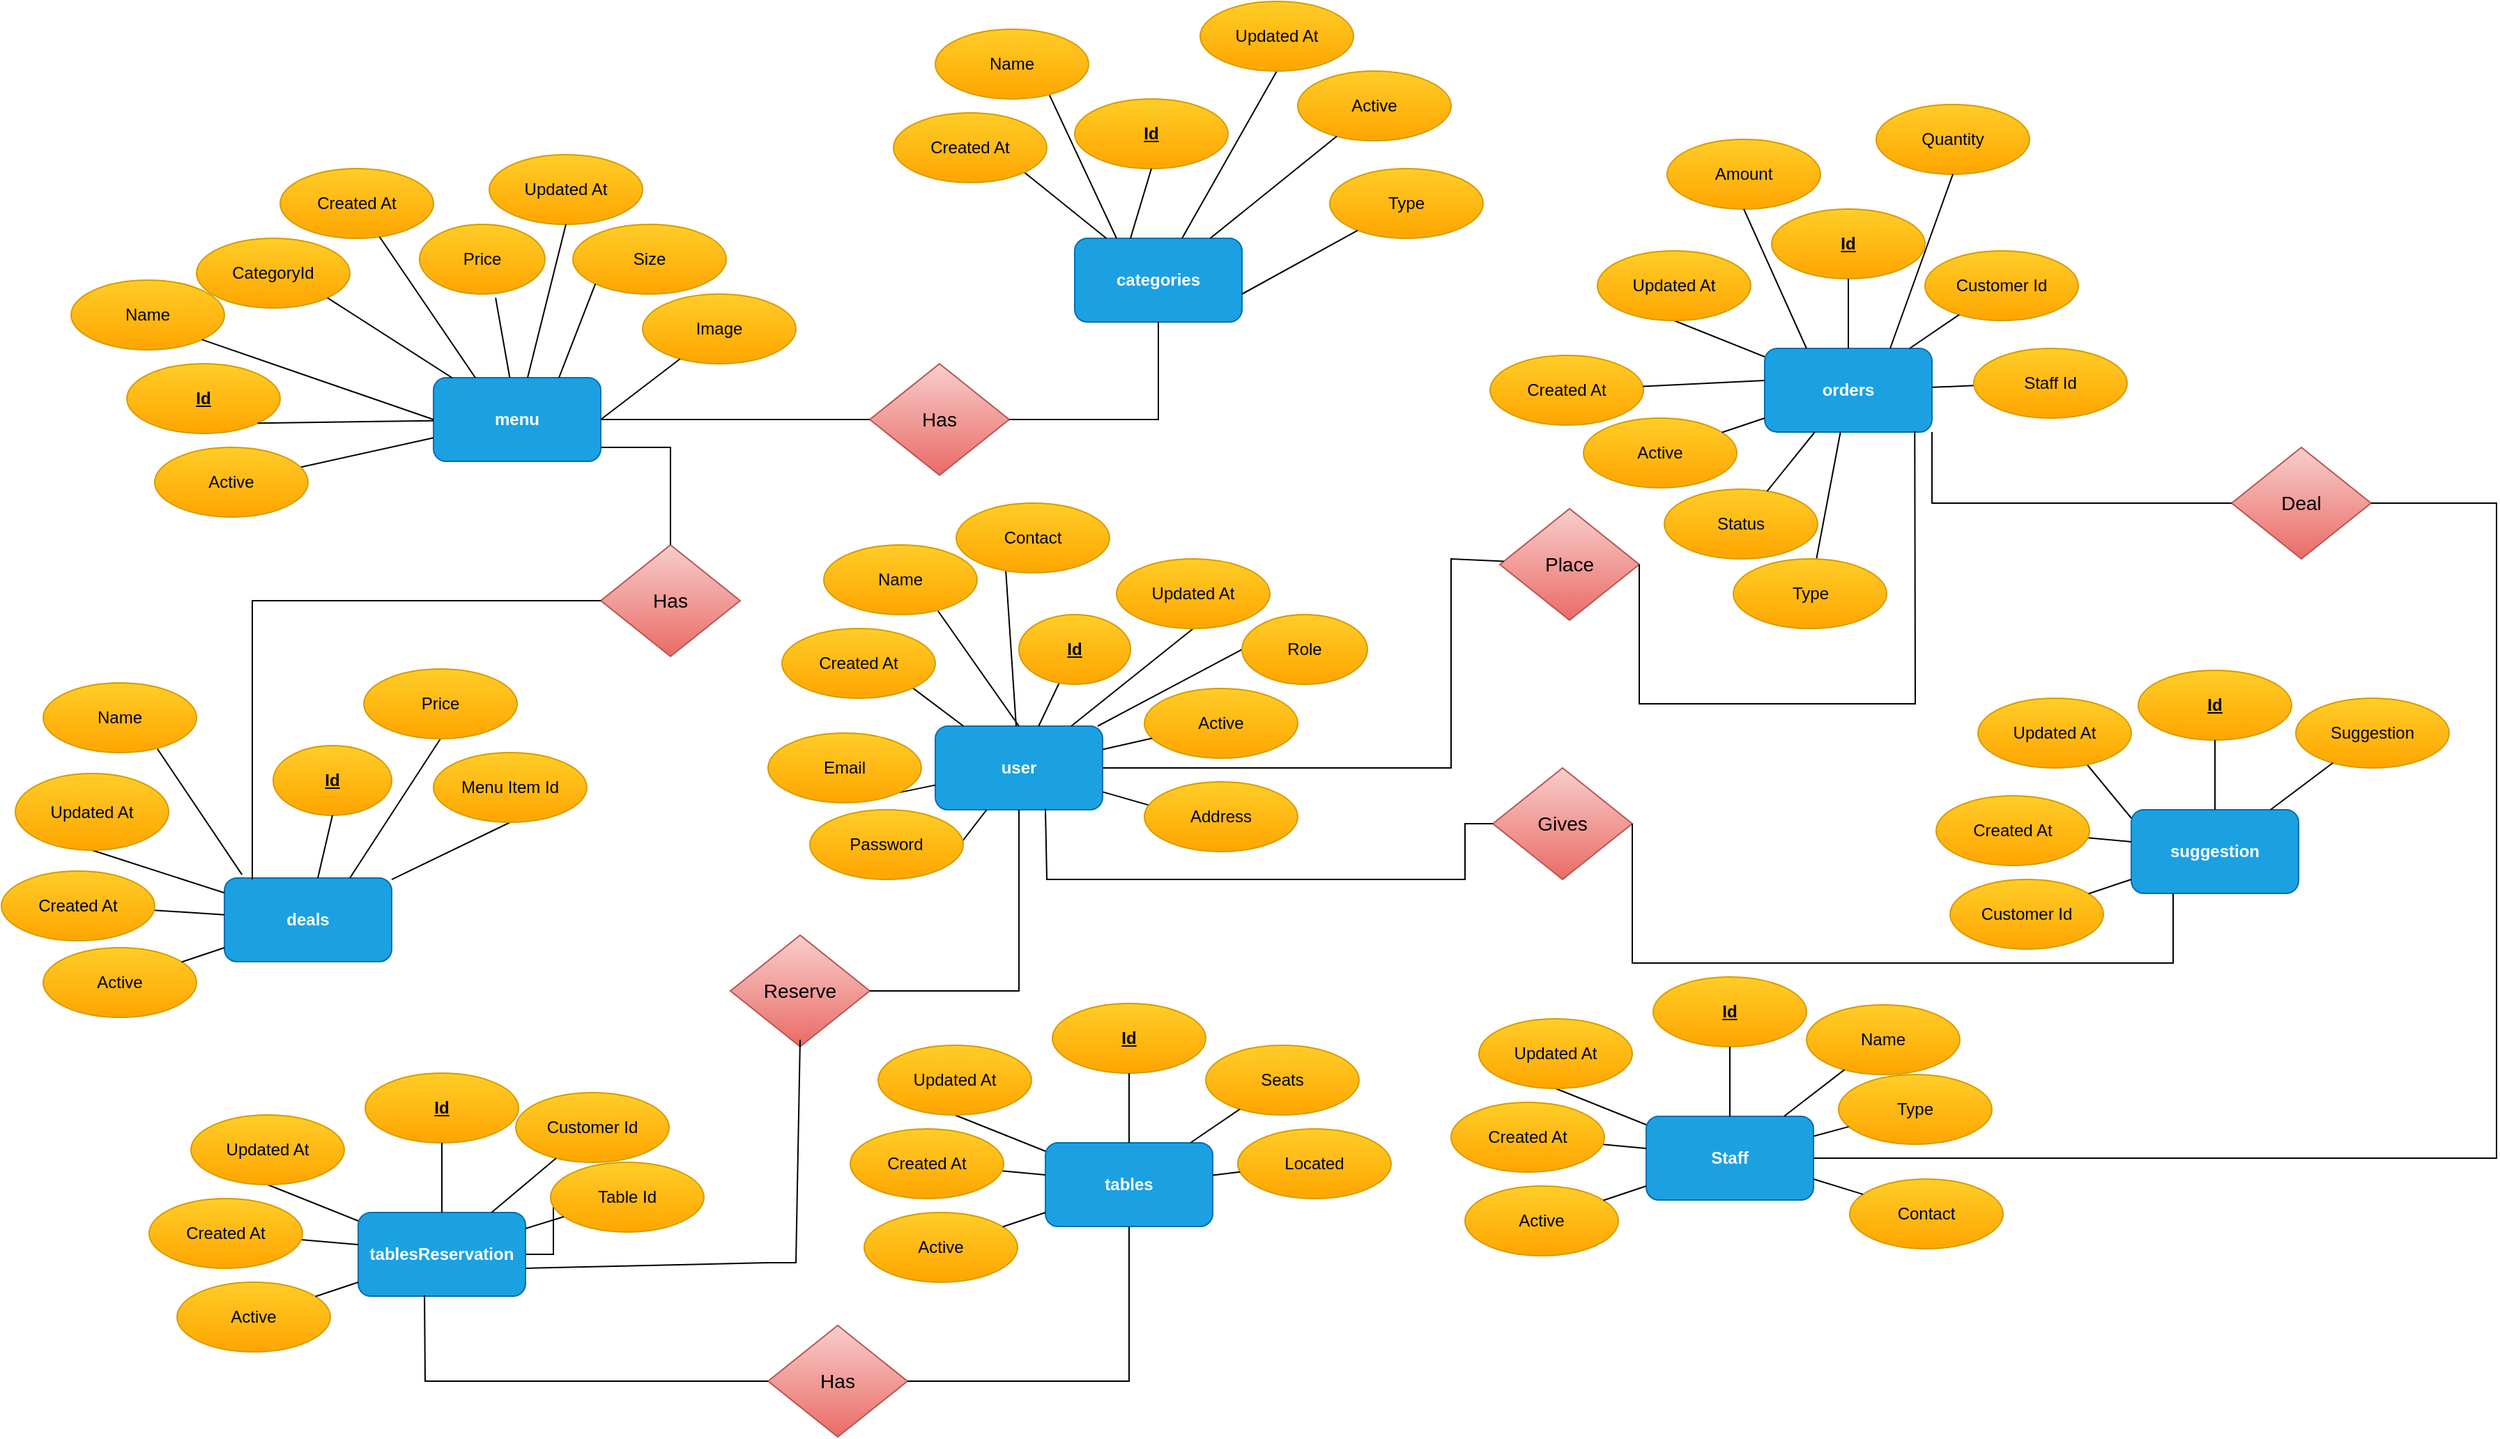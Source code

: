 <mxfile version="21.2.8" type="device">
  <diagram id="R2lEEEUBdFMjLlhIrx00" name="Page-1">
    <mxGraphModel dx="2160" dy="1290" grid="1" gridSize="10" guides="1" tooltips="1" connect="1" arrows="1" fold="1" page="1" pageScale="1" pageWidth="850" pageHeight="1100" math="0" shadow="0" extFonts="Permanent Marker^https://fonts.googleapis.com/css?family=Permanent+Marker">
      <root>
        <mxCell id="0" />
        <mxCell id="1" parent="0" />
        <mxCell id="_fpL3KS8KS125suL3_Od-5" value="&lt;b&gt;menu&lt;/b&gt;" style="rounded=1;whiteSpace=wrap;html=1;fillColor=#1ba1e2;fontColor=#ffffff;strokeColor=#006EAF;" vertex="1" parent="1">
          <mxGeometry x="350" y="280" width="120" height="60" as="geometry" />
        </mxCell>
        <mxCell id="_fpL3KS8KS125suL3_Od-34" value="" style="endArrow=none;html=1;rounded=0;" edge="1" parent="1" source="_fpL3KS8KS125suL3_Od-33" target="_fpL3KS8KS125suL3_Od-5">
          <mxGeometry width="50" height="50" relative="1" as="geometry">
            <mxPoint x="640" y="620" as="sourcePoint" />
            <mxPoint x="690" y="570" as="targetPoint" />
          </mxGeometry>
        </mxCell>
        <mxCell id="_fpL3KS8KS125suL3_Od-186" value="&lt;b&gt;suggestion&lt;/b&gt;" style="rounded=1;whiteSpace=wrap;html=1;fillColor=#1ba1e2;fontColor=#ffffff;strokeColor=#006EAF;" vertex="1" parent="1">
          <mxGeometry x="1568" y="590" width="120" height="60" as="geometry" />
        </mxCell>
        <mxCell id="_fpL3KS8KS125suL3_Od-187" value="" style="group" vertex="1" connectable="0" parent="1">
          <mxGeometry x="1438" y="640" width="110" height="50" as="geometry" />
        </mxCell>
        <mxCell id="_fpL3KS8KS125suL3_Od-188" value="Customer Id" style="ellipse;whiteSpace=wrap;html=1;fillColor=#ffcd28;strokeColor=#d79b00;gradientColor=#ffa500;" vertex="1" parent="_fpL3KS8KS125suL3_Od-187">
          <mxGeometry width="110" height="50" as="geometry" />
        </mxCell>
        <mxCell id="_fpL3KS8KS125suL3_Od-189" value="" style="endArrow=none;html=1;rounded=0;" edge="1" parent="1" source="_fpL3KS8KS125suL3_Od-188">
          <mxGeometry width="50" height="50" relative="1" as="geometry">
            <mxPoint x="1853" y="930" as="sourcePoint" />
            <mxPoint x="1568" y="640" as="targetPoint" />
          </mxGeometry>
        </mxCell>
        <mxCell id="_fpL3KS8KS125suL3_Od-190" value="" style="endArrow=none;html=1;rounded=0;" edge="1" parent="1" source="_fpL3KS8KS125suL3_Od-191">
          <mxGeometry width="50" height="50" relative="1" as="geometry">
            <mxPoint x="1943" y="750" as="sourcePoint" />
            <mxPoint x="1568" y="613" as="targetPoint" />
          </mxGeometry>
        </mxCell>
        <mxCell id="_fpL3KS8KS125suL3_Od-191" value="Created At" style="ellipse;whiteSpace=wrap;html=1;fillColor=#ffcd28;strokeColor=#d79b00;gradientColor=#ffa500;" vertex="1" parent="1">
          <mxGeometry x="1428" y="580" width="110" height="50" as="geometry" />
        </mxCell>
        <mxCell id="_fpL3KS8KS125suL3_Od-192" value="" style="endArrow=none;html=1;rounded=0;" edge="1" parent="1">
          <mxGeometry width="50" height="50" relative="1" as="geometry">
            <mxPoint x="1530" y="550" as="sourcePoint" />
            <mxPoint x="1568" y="596" as="targetPoint" />
          </mxGeometry>
        </mxCell>
        <mxCell id="_fpL3KS8KS125suL3_Od-193" value="Updated At" style="ellipse;whiteSpace=wrap;html=1;fillColor=#ffcd28;strokeColor=#d79b00;gradientColor=#ffa500;" vertex="1" parent="1">
          <mxGeometry x="1458" y="510" width="110" height="50" as="geometry" />
        </mxCell>
        <mxCell id="_fpL3KS8KS125suL3_Od-194" value="" style="group" vertex="1" connectable="0" parent="1">
          <mxGeometry x="1573" y="490" width="110" height="50" as="geometry" />
        </mxCell>
        <mxCell id="_fpL3KS8KS125suL3_Od-195" value="&lt;b&gt;&lt;u&gt;Id&lt;/u&gt;&lt;/b&gt;" style="ellipse;whiteSpace=wrap;html=1;fillColor=#ffcd28;strokeColor=#d79b00;gradientColor=#ffa500;" vertex="1" parent="_fpL3KS8KS125suL3_Od-194">
          <mxGeometry width="110" height="50" as="geometry" />
        </mxCell>
        <mxCell id="_fpL3KS8KS125suL3_Od-198" value="" style="group" vertex="1" connectable="0" parent="1">
          <mxGeometry x="1688" y="510" width="110" height="50" as="geometry" />
        </mxCell>
        <mxCell id="_fpL3KS8KS125suL3_Od-199" value="Suggestion" style="ellipse;whiteSpace=wrap;html=1;fillColor=#ffcd28;strokeColor=#d79b00;gradientColor=#ffa500;" vertex="1" parent="_fpL3KS8KS125suL3_Od-198">
          <mxGeometry x="-2" width="110" height="50" as="geometry" />
        </mxCell>
        <mxCell id="_fpL3KS8KS125suL3_Od-200" value="" style="endArrow=none;html=1;rounded=0;exitX=0.5;exitY=1;exitDx=0;exitDy=0;" edge="1" parent="1" source="_fpL3KS8KS125suL3_Od-195" target="_fpL3KS8KS125suL3_Od-186">
          <mxGeometry width="50" height="50" relative="1" as="geometry">
            <mxPoint x="1513" y="580" as="sourcePoint" />
            <mxPoint x="1578" y="606" as="targetPoint" />
          </mxGeometry>
        </mxCell>
        <mxCell id="_fpL3KS8KS125suL3_Od-202" value="" style="endArrow=none;html=1;rounded=0;" edge="1" parent="1" source="_fpL3KS8KS125suL3_Od-199" target="_fpL3KS8KS125suL3_Od-186">
          <mxGeometry width="50" height="50" relative="1" as="geometry">
            <mxPoint x="1533" y="600" as="sourcePoint" />
            <mxPoint x="1598" y="626" as="targetPoint" />
          </mxGeometry>
        </mxCell>
        <mxCell id="_fpL3KS8KS125suL3_Od-206" value="" style="group" vertex="1" connectable="0" parent="1">
          <mxGeometry x="1080" y="710" width="398" height="200" as="geometry" />
        </mxCell>
        <mxCell id="_fpL3KS8KS125suL3_Od-166" value="&lt;b&gt;Staff&lt;/b&gt;" style="rounded=1;whiteSpace=wrap;html=1;fillColor=#1ba1e2;fontColor=#ffffff;strokeColor=#006EAF;" vertex="1" parent="_fpL3KS8KS125suL3_Od-206">
          <mxGeometry x="140" y="100" width="120" height="60" as="geometry" />
        </mxCell>
        <mxCell id="_fpL3KS8KS125suL3_Od-167" value="" style="group" vertex="1" connectable="0" parent="_fpL3KS8KS125suL3_Od-206">
          <mxGeometry x="10" y="150" width="110" height="50" as="geometry" />
        </mxCell>
        <mxCell id="_fpL3KS8KS125suL3_Od-168" value="Active" style="ellipse;whiteSpace=wrap;html=1;fillColor=#ffcd28;strokeColor=#d79b00;gradientColor=#ffa500;" vertex="1" parent="_fpL3KS8KS125suL3_Od-167">
          <mxGeometry width="110" height="50" as="geometry" />
        </mxCell>
        <mxCell id="_fpL3KS8KS125suL3_Od-169" value="" style="endArrow=none;html=1;rounded=0;" edge="1" parent="_fpL3KS8KS125suL3_Od-206" source="_fpL3KS8KS125suL3_Od-168">
          <mxGeometry width="50" height="50" relative="1" as="geometry">
            <mxPoint x="425" y="440" as="sourcePoint" />
            <mxPoint x="140" y="150" as="targetPoint" />
          </mxGeometry>
        </mxCell>
        <mxCell id="_fpL3KS8KS125suL3_Od-170" value="" style="endArrow=none;html=1;rounded=0;" edge="1" parent="_fpL3KS8KS125suL3_Od-206" source="_fpL3KS8KS125suL3_Od-171">
          <mxGeometry width="50" height="50" relative="1" as="geometry">
            <mxPoint x="515" y="260" as="sourcePoint" />
            <mxPoint x="140" y="123" as="targetPoint" />
          </mxGeometry>
        </mxCell>
        <mxCell id="_fpL3KS8KS125suL3_Od-171" value="Created At" style="ellipse;whiteSpace=wrap;html=1;fillColor=#ffcd28;strokeColor=#d79b00;gradientColor=#ffa500;" vertex="1" parent="_fpL3KS8KS125suL3_Od-206">
          <mxGeometry y="90" width="110" height="50" as="geometry" />
        </mxCell>
        <mxCell id="_fpL3KS8KS125suL3_Od-172" value="" style="endArrow=none;html=1;rounded=0;exitX=0.5;exitY=1;exitDx=0;exitDy=0;" edge="1" parent="_fpL3KS8KS125suL3_Od-206" source="_fpL3KS8KS125suL3_Od-173">
          <mxGeometry width="50" height="50" relative="1" as="geometry">
            <mxPoint x="250" as="sourcePoint" />
            <mxPoint x="140" y="106" as="targetPoint" />
          </mxGeometry>
        </mxCell>
        <mxCell id="_fpL3KS8KS125suL3_Od-173" value="Updated At" style="ellipse;whiteSpace=wrap;html=1;fillColor=#ffcd28;strokeColor=#d79b00;gradientColor=#ffa500;" vertex="1" parent="_fpL3KS8KS125suL3_Od-206">
          <mxGeometry x="20" y="30" width="110" height="50" as="geometry" />
        </mxCell>
        <mxCell id="_fpL3KS8KS125suL3_Od-174" value="" style="group" vertex="1" connectable="0" parent="_fpL3KS8KS125suL3_Od-206">
          <mxGeometry x="145" width="110" height="50" as="geometry" />
        </mxCell>
        <mxCell id="_fpL3KS8KS125suL3_Od-175" value="&lt;b&gt;&lt;u&gt;Id&lt;/u&gt;&lt;/b&gt;" style="ellipse;whiteSpace=wrap;html=1;fillColor=#ffcd28;strokeColor=#d79b00;gradientColor=#ffa500;" vertex="1" parent="_fpL3KS8KS125suL3_Od-174">
          <mxGeometry width="110" height="50" as="geometry" />
        </mxCell>
        <mxCell id="_fpL3KS8KS125suL3_Od-176" value="" style="group" vertex="1" connectable="0" parent="_fpL3KS8KS125suL3_Od-206">
          <mxGeometry x="255" y="20" width="110" height="50" as="geometry" />
        </mxCell>
        <mxCell id="_fpL3KS8KS125suL3_Od-177" value="Name" style="ellipse;whiteSpace=wrap;html=1;fillColor=#ffcd28;strokeColor=#d79b00;gradientColor=#ffa500;" vertex="1" parent="_fpL3KS8KS125suL3_Od-176">
          <mxGeometry width="110" height="50" as="geometry" />
        </mxCell>
        <mxCell id="_fpL3KS8KS125suL3_Od-178" value="" style="group" vertex="1" connectable="0" parent="_fpL3KS8KS125suL3_Od-206">
          <mxGeometry x="280" y="70" width="110" height="50" as="geometry" />
        </mxCell>
        <mxCell id="_fpL3KS8KS125suL3_Od-179" value="Type" style="ellipse;whiteSpace=wrap;html=1;fillColor=#ffcd28;strokeColor=#d79b00;gradientColor=#ffa500;" vertex="1" parent="_fpL3KS8KS125suL3_Od-178">
          <mxGeometry x="-2" width="110" height="50" as="geometry" />
        </mxCell>
        <mxCell id="_fpL3KS8KS125suL3_Od-180" value="" style="endArrow=none;html=1;rounded=0;exitX=0.5;exitY=1;exitDx=0;exitDy=0;" edge="1" parent="_fpL3KS8KS125suL3_Od-206" source="_fpL3KS8KS125suL3_Od-175" target="_fpL3KS8KS125suL3_Od-166">
          <mxGeometry width="50" height="50" relative="1" as="geometry">
            <mxPoint x="85" y="90" as="sourcePoint" />
            <mxPoint x="150" y="116" as="targetPoint" />
          </mxGeometry>
        </mxCell>
        <mxCell id="_fpL3KS8KS125suL3_Od-181" value="" style="endArrow=none;html=1;rounded=0;" edge="1" parent="_fpL3KS8KS125suL3_Od-206" source="_fpL3KS8KS125suL3_Od-177" target="_fpL3KS8KS125suL3_Od-166">
          <mxGeometry width="50" height="50" relative="1" as="geometry">
            <mxPoint x="95" y="100" as="sourcePoint" />
            <mxPoint x="160" y="126" as="targetPoint" />
          </mxGeometry>
        </mxCell>
        <mxCell id="_fpL3KS8KS125suL3_Od-182" value="" style="endArrow=none;html=1;rounded=0;" edge="1" parent="_fpL3KS8KS125suL3_Od-206" source="_fpL3KS8KS125suL3_Od-179" target="_fpL3KS8KS125suL3_Od-166">
          <mxGeometry width="50" height="50" relative="1" as="geometry">
            <mxPoint x="105" y="110" as="sourcePoint" />
            <mxPoint x="170" y="136" as="targetPoint" />
          </mxGeometry>
        </mxCell>
        <mxCell id="_fpL3KS8KS125suL3_Od-183" value="" style="group" vertex="1" connectable="0" parent="_fpL3KS8KS125suL3_Od-206">
          <mxGeometry x="288" y="145" width="110" height="50" as="geometry" />
        </mxCell>
        <mxCell id="_fpL3KS8KS125suL3_Od-184" value="Contact" style="ellipse;whiteSpace=wrap;html=1;fillColor=#ffcd28;strokeColor=#d79b00;gradientColor=#ffa500;" vertex="1" parent="_fpL3KS8KS125suL3_Od-183">
          <mxGeometry x="-2" width="110" height="50" as="geometry" />
        </mxCell>
        <mxCell id="_fpL3KS8KS125suL3_Od-185" value="" style="endArrow=none;html=1;rounded=0;entryX=1;entryY=0.75;entryDx=0;entryDy=0;" edge="1" parent="_fpL3KS8KS125suL3_Od-206" source="_fpL3KS8KS125suL3_Od-184" target="_fpL3KS8KS125suL3_Od-166">
          <mxGeometry width="50" height="50" relative="1" as="geometry">
            <mxPoint x="113" y="165" as="sourcePoint" />
            <mxPoint x="268" y="178" as="targetPoint" />
          </mxGeometry>
        </mxCell>
        <mxCell id="_fpL3KS8KS125suL3_Od-207" value="" style="group" vertex="1" connectable="0" parent="1">
          <mxGeometry x="649" y="729" width="390" height="200" as="geometry" />
        </mxCell>
        <mxCell id="_fpL3KS8KS125suL3_Od-118" value="&lt;b&gt;tables&lt;/b&gt;" style="rounded=1;whiteSpace=wrap;html=1;fillColor=#1ba1e2;fontColor=#ffffff;strokeColor=#006EAF;" vertex="1" parent="_fpL3KS8KS125suL3_Od-207">
          <mxGeometry x="140" y="100" width="120" height="60" as="geometry" />
        </mxCell>
        <mxCell id="_fpL3KS8KS125suL3_Od-119" value="" style="group" vertex="1" connectable="0" parent="_fpL3KS8KS125suL3_Od-207">
          <mxGeometry x="10" y="150" width="110" height="50" as="geometry" />
        </mxCell>
        <mxCell id="_fpL3KS8KS125suL3_Od-120" value="Active" style="ellipse;whiteSpace=wrap;html=1;fillColor=#ffcd28;strokeColor=#d79b00;gradientColor=#ffa500;" vertex="1" parent="_fpL3KS8KS125suL3_Od-119">
          <mxGeometry width="110" height="50" as="geometry" />
        </mxCell>
        <mxCell id="_fpL3KS8KS125suL3_Od-121" value="" style="endArrow=none;html=1;rounded=0;" edge="1" parent="_fpL3KS8KS125suL3_Od-207" source="_fpL3KS8KS125suL3_Od-120">
          <mxGeometry width="50" height="50" relative="1" as="geometry">
            <mxPoint x="425" y="440" as="sourcePoint" />
            <mxPoint x="140" y="150" as="targetPoint" />
          </mxGeometry>
        </mxCell>
        <mxCell id="_fpL3KS8KS125suL3_Od-122" value="" style="endArrow=none;html=1;rounded=0;" edge="1" parent="_fpL3KS8KS125suL3_Od-207" source="_fpL3KS8KS125suL3_Od-123">
          <mxGeometry width="50" height="50" relative="1" as="geometry">
            <mxPoint x="515" y="260" as="sourcePoint" />
            <mxPoint x="140" y="123" as="targetPoint" />
          </mxGeometry>
        </mxCell>
        <mxCell id="_fpL3KS8KS125suL3_Od-123" value="Created At" style="ellipse;whiteSpace=wrap;html=1;fillColor=#ffcd28;strokeColor=#d79b00;gradientColor=#ffa500;" vertex="1" parent="_fpL3KS8KS125suL3_Od-207">
          <mxGeometry y="90" width="110" height="50" as="geometry" />
        </mxCell>
        <mxCell id="_fpL3KS8KS125suL3_Od-124" value="" style="endArrow=none;html=1;rounded=0;exitX=0.5;exitY=1;exitDx=0;exitDy=0;" edge="1" parent="_fpL3KS8KS125suL3_Od-207" source="_fpL3KS8KS125suL3_Od-125">
          <mxGeometry width="50" height="50" relative="1" as="geometry">
            <mxPoint x="250" as="sourcePoint" />
            <mxPoint x="140" y="106" as="targetPoint" />
          </mxGeometry>
        </mxCell>
        <mxCell id="_fpL3KS8KS125suL3_Od-125" value="Updated At" style="ellipse;whiteSpace=wrap;html=1;fillColor=#ffcd28;strokeColor=#d79b00;gradientColor=#ffa500;" vertex="1" parent="_fpL3KS8KS125suL3_Od-207">
          <mxGeometry x="20" y="30" width="110" height="50" as="geometry" />
        </mxCell>
        <mxCell id="_fpL3KS8KS125suL3_Od-126" value="" style="group" vertex="1" connectable="0" parent="_fpL3KS8KS125suL3_Od-207">
          <mxGeometry x="145" width="110" height="50" as="geometry" />
        </mxCell>
        <mxCell id="_fpL3KS8KS125suL3_Od-127" value="&lt;b&gt;&lt;u&gt;Id&lt;/u&gt;&lt;/b&gt;" style="ellipse;whiteSpace=wrap;html=1;fillColor=#ffcd28;strokeColor=#d79b00;gradientColor=#ffa500;" vertex="1" parent="_fpL3KS8KS125suL3_Od-126">
          <mxGeometry width="110" height="50" as="geometry" />
        </mxCell>
        <mxCell id="_fpL3KS8KS125suL3_Od-128" value="" style="group" vertex="1" connectable="0" parent="_fpL3KS8KS125suL3_Od-207">
          <mxGeometry x="255" y="30" width="110" height="50" as="geometry" />
        </mxCell>
        <mxCell id="_fpL3KS8KS125suL3_Od-129" value="Seats" style="ellipse;whiteSpace=wrap;html=1;fillColor=#ffcd28;strokeColor=#d79b00;gradientColor=#ffa500;" vertex="1" parent="_fpL3KS8KS125suL3_Od-128">
          <mxGeometry width="110" height="50" as="geometry" />
        </mxCell>
        <mxCell id="_fpL3KS8KS125suL3_Od-130" value="" style="group" vertex="1" connectable="0" parent="_fpL3KS8KS125suL3_Od-207">
          <mxGeometry x="280" y="90" width="110" height="50" as="geometry" />
        </mxCell>
        <mxCell id="_fpL3KS8KS125suL3_Od-131" value="Located" style="ellipse;whiteSpace=wrap;html=1;fillColor=#ffcd28;strokeColor=#d79b00;gradientColor=#ffa500;" vertex="1" parent="_fpL3KS8KS125suL3_Od-130">
          <mxGeometry x="-2" width="110" height="50" as="geometry" />
        </mxCell>
        <mxCell id="_fpL3KS8KS125suL3_Od-132" value="" style="endArrow=none;html=1;rounded=0;exitX=0.5;exitY=1;exitDx=0;exitDy=0;" edge="1" parent="_fpL3KS8KS125suL3_Od-207" source="_fpL3KS8KS125suL3_Od-127" target="_fpL3KS8KS125suL3_Od-118">
          <mxGeometry width="50" height="50" relative="1" as="geometry">
            <mxPoint x="85" y="90" as="sourcePoint" />
            <mxPoint x="150" y="116" as="targetPoint" />
          </mxGeometry>
        </mxCell>
        <mxCell id="_fpL3KS8KS125suL3_Od-133" value="" style="endArrow=none;html=1;rounded=0;" edge="1" parent="_fpL3KS8KS125suL3_Od-207" source="_fpL3KS8KS125suL3_Od-129" target="_fpL3KS8KS125suL3_Od-118">
          <mxGeometry width="50" height="50" relative="1" as="geometry">
            <mxPoint x="95" y="100" as="sourcePoint" />
            <mxPoint x="160" y="126" as="targetPoint" />
          </mxGeometry>
        </mxCell>
        <mxCell id="_fpL3KS8KS125suL3_Od-134" value="" style="endArrow=none;html=1;rounded=0;" edge="1" parent="_fpL3KS8KS125suL3_Od-207" source="_fpL3KS8KS125suL3_Od-131" target="_fpL3KS8KS125suL3_Od-118">
          <mxGeometry width="50" height="50" relative="1" as="geometry">
            <mxPoint x="105" y="110" as="sourcePoint" />
            <mxPoint x="170" y="136" as="targetPoint" />
          </mxGeometry>
        </mxCell>
        <mxCell id="_fpL3KS8KS125suL3_Od-208" value="" style="group" vertex="1" connectable="0" parent="1">
          <mxGeometry x="166" y="779" width="380" height="200" as="geometry" />
        </mxCell>
        <mxCell id="_fpL3KS8KS125suL3_Od-244" value="" style="edgeStyle=orthogonalEdgeStyle;rounded=0;orthogonalLoop=1;jettySize=auto;html=1;" edge="1" parent="_fpL3KS8KS125suL3_Od-208" source="_fpL3KS8KS125suL3_Od-8" target="_fpL3KS8KS125suL3_Od-114">
          <mxGeometry relative="1" as="geometry" />
        </mxCell>
        <mxCell id="_fpL3KS8KS125suL3_Od-8" value="&lt;b&gt;tablesReservation&lt;/b&gt;" style="rounded=1;whiteSpace=wrap;html=1;fillColor=#1ba1e2;fontColor=#ffffff;strokeColor=#006EAF;" vertex="1" parent="_fpL3KS8KS125suL3_Od-208">
          <mxGeometry x="130" y="100" width="120" height="60" as="geometry" />
        </mxCell>
        <mxCell id="_fpL3KS8KS125suL3_Od-99" value="" style="group" vertex="1" connectable="0" parent="_fpL3KS8KS125suL3_Od-208">
          <mxGeometry y="150" width="110" height="50" as="geometry" />
        </mxCell>
        <mxCell id="_fpL3KS8KS125suL3_Od-100" value="Active" style="ellipse;whiteSpace=wrap;html=1;fillColor=#ffcd28;strokeColor=#d79b00;gradientColor=#ffa500;" vertex="1" parent="_fpL3KS8KS125suL3_Od-99">
          <mxGeometry width="110" height="50" as="geometry" />
        </mxCell>
        <mxCell id="_fpL3KS8KS125suL3_Od-101" value="" style="endArrow=none;html=1;rounded=0;" edge="1" parent="_fpL3KS8KS125suL3_Od-208" source="_fpL3KS8KS125suL3_Od-100">
          <mxGeometry width="50" height="50" relative="1" as="geometry">
            <mxPoint x="415" y="440" as="sourcePoint" />
            <mxPoint x="130" y="150" as="targetPoint" />
          </mxGeometry>
        </mxCell>
        <mxCell id="_fpL3KS8KS125suL3_Od-102" value="" style="endArrow=none;html=1;rounded=0;" edge="1" parent="_fpL3KS8KS125suL3_Od-208" source="_fpL3KS8KS125suL3_Od-103">
          <mxGeometry width="50" height="50" relative="1" as="geometry">
            <mxPoint x="505" y="260" as="sourcePoint" />
            <mxPoint x="130" y="123" as="targetPoint" />
          </mxGeometry>
        </mxCell>
        <mxCell id="_fpL3KS8KS125suL3_Od-104" value="" style="endArrow=none;html=1;rounded=0;exitX=0.5;exitY=1;exitDx=0;exitDy=0;" edge="1" parent="_fpL3KS8KS125suL3_Od-208" source="_fpL3KS8KS125suL3_Od-105">
          <mxGeometry width="50" height="50" relative="1" as="geometry">
            <mxPoint x="240" as="sourcePoint" />
            <mxPoint x="130" y="106" as="targetPoint" />
          </mxGeometry>
        </mxCell>
        <mxCell id="_fpL3KS8KS125suL3_Od-105" value="Updated At" style="ellipse;whiteSpace=wrap;html=1;fillColor=#ffcd28;strokeColor=#d79b00;gradientColor=#ffa500;" vertex="1" parent="_fpL3KS8KS125suL3_Od-208">
          <mxGeometry x="10" y="30" width="110" height="50" as="geometry" />
        </mxCell>
        <mxCell id="_fpL3KS8KS125suL3_Od-106" value="" style="group" vertex="1" connectable="0" parent="_fpL3KS8KS125suL3_Od-208">
          <mxGeometry x="135" width="110" height="50" as="geometry" />
        </mxCell>
        <mxCell id="_fpL3KS8KS125suL3_Od-107" value="&lt;b&gt;&lt;u&gt;Id&lt;/u&gt;&lt;/b&gt;" style="ellipse;whiteSpace=wrap;html=1;fillColor=#ffcd28;strokeColor=#d79b00;gradientColor=#ffa500;" vertex="1" parent="_fpL3KS8KS125suL3_Od-106">
          <mxGeometry width="110" height="50" as="geometry" />
        </mxCell>
        <mxCell id="_fpL3KS8KS125suL3_Od-110" value="" style="group" vertex="1" connectable="0" parent="_fpL3KS8KS125suL3_Od-208">
          <mxGeometry x="243" y="14" width="110" height="50" as="geometry" />
        </mxCell>
        <mxCell id="_fpL3KS8KS125suL3_Od-111" value="Customer Id" style="ellipse;whiteSpace=wrap;html=1;fillColor=#ffcd28;strokeColor=#d79b00;gradientColor=#ffa500;" vertex="1" parent="_fpL3KS8KS125suL3_Od-110">
          <mxGeometry width="110" height="50" as="geometry" />
        </mxCell>
        <mxCell id="_fpL3KS8KS125suL3_Od-113" value="" style="group" vertex="1" connectable="0" parent="_fpL3KS8KS125suL3_Od-208">
          <mxGeometry x="270" y="64" width="110" height="50" as="geometry" />
        </mxCell>
        <mxCell id="_fpL3KS8KS125suL3_Od-114" value="Table Id" style="ellipse;whiteSpace=wrap;html=1;fillColor=#ffcd28;strokeColor=#d79b00;gradientColor=#ffa500;" vertex="1" parent="_fpL3KS8KS125suL3_Od-113">
          <mxGeometry x="-2" width="110" height="50" as="geometry" />
        </mxCell>
        <mxCell id="_fpL3KS8KS125suL3_Od-115" value="" style="endArrow=none;html=1;rounded=0;exitX=0.5;exitY=1;exitDx=0;exitDy=0;" edge="1" parent="_fpL3KS8KS125suL3_Od-208" source="_fpL3KS8KS125suL3_Od-107" target="_fpL3KS8KS125suL3_Od-8">
          <mxGeometry width="50" height="50" relative="1" as="geometry">
            <mxPoint x="75" y="90" as="sourcePoint" />
            <mxPoint x="140" y="116" as="targetPoint" />
          </mxGeometry>
        </mxCell>
        <mxCell id="_fpL3KS8KS125suL3_Od-116" value="" style="endArrow=none;html=1;rounded=0;" edge="1" parent="_fpL3KS8KS125suL3_Od-208" source="_fpL3KS8KS125suL3_Od-111" target="_fpL3KS8KS125suL3_Od-8">
          <mxGeometry width="50" height="50" relative="1" as="geometry">
            <mxPoint x="85" y="100" as="sourcePoint" />
            <mxPoint x="150" y="126" as="targetPoint" />
          </mxGeometry>
        </mxCell>
        <mxCell id="_fpL3KS8KS125suL3_Od-117" value="" style="endArrow=none;html=1;rounded=0;" edge="1" parent="_fpL3KS8KS125suL3_Od-208" source="_fpL3KS8KS125suL3_Od-114" target="_fpL3KS8KS125suL3_Od-8">
          <mxGeometry width="50" height="50" relative="1" as="geometry">
            <mxPoint x="95" y="110" as="sourcePoint" />
            <mxPoint x="160" y="136" as="targetPoint" />
          </mxGeometry>
        </mxCell>
        <mxCell id="_fpL3KS8KS125suL3_Od-103" value="Created At" style="ellipse;whiteSpace=wrap;html=1;fillColor=#ffcd28;strokeColor=#d79b00;gradientColor=#ffa500;" vertex="1" parent="_fpL3KS8KS125suL3_Od-208">
          <mxGeometry x="-20" y="90" width="110" height="50" as="geometry" />
        </mxCell>
        <mxCell id="_fpL3KS8KS125suL3_Od-210" value="" style="group" vertex="1" connectable="0" parent="1">
          <mxGeometry x="590" y="370" width="430" height="270" as="geometry" />
        </mxCell>
        <mxCell id="_fpL3KS8KS125suL3_Od-1" value="&lt;b&gt;user&lt;/b&gt;" style="rounded=1;whiteSpace=wrap;html=1;fillColor=#1ba1e2;fontColor=#ffffff;strokeColor=#006EAF;" vertex="1" parent="_fpL3KS8KS125suL3_Od-210">
          <mxGeometry x="120" y="160" width="120" height="60" as="geometry" />
        </mxCell>
        <mxCell id="_fpL3KS8KS125suL3_Od-75" value="" style="group" vertex="1" connectable="0" parent="_fpL3KS8KS125suL3_Od-210">
          <mxGeometry x="270" y="133" width="110" height="50" as="geometry" />
        </mxCell>
        <mxCell id="_fpL3KS8KS125suL3_Od-76" value="Active" style="ellipse;whiteSpace=wrap;html=1;fillColor=#ffcd28;strokeColor=#d79b00;gradientColor=#ffa500;" vertex="1" parent="_fpL3KS8KS125suL3_Od-75">
          <mxGeometry width="110" height="50" as="geometry" />
        </mxCell>
        <mxCell id="_fpL3KS8KS125suL3_Od-77" value="" style="endArrow=none;html=1;rounded=0;" edge="1" parent="_fpL3KS8KS125suL3_Od-210" source="_fpL3KS8KS125suL3_Od-76" target="_fpL3KS8KS125suL3_Od-1">
          <mxGeometry width="50" height="50" relative="1" as="geometry">
            <mxPoint x="375" y="480" as="sourcePoint" />
            <mxPoint x="237" y="140" as="targetPoint" />
          </mxGeometry>
        </mxCell>
        <mxCell id="_fpL3KS8KS125suL3_Od-78" value="" style="endArrow=none;html=1;rounded=0;exitX=1;exitY=1;exitDx=0;exitDy=0;" edge="1" parent="_fpL3KS8KS125suL3_Od-210" source="_fpL3KS8KS125suL3_Od-79" target="_fpL3KS8KS125suL3_Od-1">
          <mxGeometry width="50" height="50" relative="1" as="geometry">
            <mxPoint x="465" y="300" as="sourcePoint" />
            <mxPoint x="163" y="140" as="targetPoint" />
          </mxGeometry>
        </mxCell>
        <mxCell id="_fpL3KS8KS125suL3_Od-79" value="Created At" style="ellipse;whiteSpace=wrap;html=1;fillColor=#ffcd28;strokeColor=#d79b00;gradientColor=#ffa500;" vertex="1" parent="_fpL3KS8KS125suL3_Od-210">
          <mxGeometry x="10" y="90" width="110" height="50" as="geometry" />
        </mxCell>
        <mxCell id="_fpL3KS8KS125suL3_Od-80" value="" style="endArrow=none;html=1;rounded=0;exitX=0.5;exitY=1;exitDx=0;exitDy=0;" edge="1" parent="_fpL3KS8KS125suL3_Od-210" source="_fpL3KS8KS125suL3_Od-81" target="_fpL3KS8KS125suL3_Od-1">
          <mxGeometry width="50" height="50" relative="1" as="geometry">
            <mxPoint x="200" y="40" as="sourcePoint" />
            <mxPoint x="217" y="140" as="targetPoint" />
          </mxGeometry>
        </mxCell>
        <mxCell id="_fpL3KS8KS125suL3_Od-81" value="Updated At" style="ellipse;whiteSpace=wrap;html=1;fillColor=#ffcd28;strokeColor=#d79b00;gradientColor=#ffa500;" vertex="1" parent="_fpL3KS8KS125suL3_Od-210">
          <mxGeometry x="250" y="40" width="110" height="50" as="geometry" />
        </mxCell>
        <mxCell id="_fpL3KS8KS125suL3_Od-82" value="" style="group" vertex="1" connectable="0" parent="_fpL3KS8KS125suL3_Od-210">
          <mxGeometry x="40" y="30" width="110" height="50" as="geometry" />
        </mxCell>
        <mxCell id="_fpL3KS8KS125suL3_Od-83" value="Name" style="ellipse;whiteSpace=wrap;html=1;fillColor=#ffcd28;strokeColor=#d79b00;gradientColor=#ffa500;" vertex="1" parent="_fpL3KS8KS125suL3_Od-82">
          <mxGeometry width="110" height="50" as="geometry" />
        </mxCell>
        <mxCell id="_fpL3KS8KS125suL3_Od-84" value="" style="endArrow=none;html=1;rounded=0;exitX=0.745;exitY=0.947;exitDx=0;exitDy=0;exitPerimeter=0;entryX=0.5;entryY=0;entryDx=0;entryDy=0;" edge="1" parent="_fpL3KS8KS125suL3_Od-210" source="_fpL3KS8KS125suL3_Od-83" target="_fpL3KS8KS125suL3_Od-1">
          <mxGeometry width="50" height="50" relative="1" as="geometry">
            <mxPoint x="450" y="280" as="sourcePoint" />
            <mxPoint x="170" y="140" as="targetPoint" />
          </mxGeometry>
        </mxCell>
        <mxCell id="_fpL3KS8KS125suL3_Od-85" value="" style="endArrow=none;html=1;rounded=0;" edge="1" parent="_fpL3KS8KS125suL3_Od-210" source="_fpL3KS8KS125suL3_Od-87" target="_fpL3KS8KS125suL3_Od-1">
          <mxGeometry width="50" height="50" relative="1" as="geometry">
            <mxPoint x="195" y="90" as="sourcePoint" />
            <mxPoint x="180" y="140" as="targetPoint" />
          </mxGeometry>
        </mxCell>
        <mxCell id="_fpL3KS8KS125suL3_Od-86" value="" style="group" vertex="1" connectable="0" parent="_fpL3KS8KS125suL3_Od-210">
          <mxGeometry x="180" y="80" width="80" height="50" as="geometry" />
        </mxCell>
        <mxCell id="_fpL3KS8KS125suL3_Od-87" value="&lt;b&gt;&lt;u&gt;Id&lt;/u&gt;&lt;/b&gt;" style="ellipse;whiteSpace=wrap;html=1;fillColor=#ffcd28;strokeColor=#d79b00;gradientColor=#ffa500;" vertex="1" parent="_fpL3KS8KS125suL3_Od-86">
          <mxGeometry width="80" height="50" as="geometry" />
        </mxCell>
        <mxCell id="_fpL3KS8KS125suL3_Od-89" value="" style="endArrow=none;html=1;rounded=0;exitX=1;exitY=1;exitDx=0;exitDy=0;" edge="1" parent="_fpL3KS8KS125suL3_Od-210" source="_fpL3KS8KS125suL3_Od-90" target="_fpL3KS8KS125suL3_Od-1">
          <mxGeometry width="50" height="50" relative="1" as="geometry">
            <mxPoint x="475" y="310" as="sourcePoint" />
            <mxPoint x="150" y="170" as="targetPoint" />
          </mxGeometry>
        </mxCell>
        <mxCell id="_fpL3KS8KS125suL3_Od-90" value="Email" style="ellipse;whiteSpace=wrap;html=1;fillColor=#ffcd28;strokeColor=#d79b00;gradientColor=#ffa500;" vertex="1" parent="_fpL3KS8KS125suL3_Od-210">
          <mxGeometry y="165" width="110" height="50" as="geometry" />
        </mxCell>
        <mxCell id="_fpL3KS8KS125suL3_Od-91" value="" style="endArrow=none;html=1;rounded=0;exitX=1;exitY=1;exitDx=0;exitDy=0;" edge="1" parent="_fpL3KS8KS125suL3_Od-210" source="_fpL3KS8KS125suL3_Od-92" target="_fpL3KS8KS125suL3_Od-1">
          <mxGeometry width="50" height="50" relative="1" as="geometry">
            <mxPoint x="485" y="430" as="sourcePoint" />
            <mxPoint x="160" y="290" as="targetPoint" />
          </mxGeometry>
        </mxCell>
        <mxCell id="_fpL3KS8KS125suL3_Od-92" value="Password" style="ellipse;whiteSpace=wrap;html=1;fillColor=#ffcd28;strokeColor=#d79b00;gradientColor=#ffa500;" vertex="1" parent="_fpL3KS8KS125suL3_Od-210">
          <mxGeometry x="30" y="220" width="110" height="50" as="geometry" />
        </mxCell>
        <mxCell id="_fpL3KS8KS125suL3_Od-93" value="" style="endArrow=none;html=1;rounded=0;exitX=1;exitY=1;exitDx=0;exitDy=0;" edge="1" parent="_fpL3KS8KS125suL3_Od-210" source="_fpL3KS8KS125suL3_Od-94" target="_fpL3KS8KS125suL3_Od-1">
          <mxGeometry width="50" height="50" relative="1" as="geometry">
            <mxPoint x="705" y="375" as="sourcePoint" />
            <mxPoint x="380" y="235" as="targetPoint" />
          </mxGeometry>
        </mxCell>
        <mxCell id="_fpL3KS8KS125suL3_Od-94" value="Address" style="ellipse;whiteSpace=wrap;html=1;fillColor=#ffcd28;strokeColor=#d79b00;gradientColor=#ffa500;" vertex="1" parent="_fpL3KS8KS125suL3_Od-210">
          <mxGeometry x="270" y="200" width="110" height="50" as="geometry" />
        </mxCell>
        <mxCell id="_fpL3KS8KS125suL3_Od-95" value="" style="endArrow=none;html=1;rounded=0;" edge="1" parent="_fpL3KS8KS125suL3_Od-210" target="_fpL3KS8KS125suL3_Od-1">
          <mxGeometry width="50" height="50" relative="1" as="geometry">
            <mxPoint x="170" y="40" as="sourcePoint" />
            <mxPoint x="265" y="70" as="targetPoint" />
          </mxGeometry>
        </mxCell>
        <mxCell id="_fpL3KS8KS125suL3_Od-96" value="Contact" style="ellipse;whiteSpace=wrap;html=1;fillColor=#ffcd28;strokeColor=#d79b00;gradientColor=#ffa500;" vertex="1" parent="_fpL3KS8KS125suL3_Od-210">
          <mxGeometry x="135" width="110" height="50" as="geometry" />
        </mxCell>
        <mxCell id="_fpL3KS8KS125suL3_Od-97" value="" style="endArrow=none;html=1;rounded=0;exitX=0;exitY=0.5;exitDx=0;exitDy=0;" edge="1" parent="_fpL3KS8KS125suL3_Od-210" source="_fpL3KS8KS125suL3_Od-98" target="_fpL3KS8KS125suL3_Od-1">
          <mxGeometry width="50" height="50" relative="1" as="geometry">
            <mxPoint x="815" y="270" as="sourcePoint" />
            <mxPoint x="490" y="130" as="targetPoint" />
          </mxGeometry>
        </mxCell>
        <mxCell id="_fpL3KS8KS125suL3_Od-98" value="Role" style="ellipse;whiteSpace=wrap;html=1;fillColor=#ffcd28;strokeColor=#d79b00;gradientColor=#ffa500;" vertex="1" parent="_fpL3KS8KS125suL3_Od-210">
          <mxGeometry x="340" y="80" width="90" height="50" as="geometry" />
        </mxCell>
        <mxCell id="_fpL3KS8KS125suL3_Od-211" value="" style="group" vertex="1" connectable="0" parent="1">
          <mxGeometry x="70" y="489" width="390" height="250" as="geometry" />
        </mxCell>
        <mxCell id="_fpL3KS8KS125suL3_Od-6" value="&lt;b&gt;deals&lt;/b&gt;" style="rounded=1;whiteSpace=wrap;html=1;fillColor=#1ba1e2;fontColor=#ffffff;strokeColor=#006EAF;" vertex="1" parent="_fpL3KS8KS125suL3_Od-211">
          <mxGeometry x="130" y="150" width="120" height="60" as="geometry" />
        </mxCell>
        <mxCell id="_fpL3KS8KS125suL3_Od-39" value="" style="group" vertex="1" connectable="0" parent="_fpL3KS8KS125suL3_Od-211">
          <mxGeometry y="200" width="110" height="50" as="geometry" />
        </mxCell>
        <mxCell id="_fpL3KS8KS125suL3_Od-40" value="Active" style="ellipse;whiteSpace=wrap;html=1;fillColor=#ffcd28;strokeColor=#d79b00;gradientColor=#ffa500;" vertex="1" parent="_fpL3KS8KS125suL3_Od-39">
          <mxGeometry width="110" height="50" as="geometry" />
        </mxCell>
        <mxCell id="_fpL3KS8KS125suL3_Od-41" value="" style="endArrow=none;html=1;rounded=0;" edge="1" parent="_fpL3KS8KS125suL3_Od-211" source="_fpL3KS8KS125suL3_Od-40" target="_fpL3KS8KS125suL3_Od-6">
          <mxGeometry width="50" height="50" relative="1" as="geometry">
            <mxPoint x="415" y="490" as="sourcePoint" />
            <mxPoint x="125" y="195" as="targetPoint" />
          </mxGeometry>
        </mxCell>
        <mxCell id="_fpL3KS8KS125suL3_Od-42" value="" style="endArrow=none;html=1;rounded=0;" edge="1" parent="_fpL3KS8KS125suL3_Od-211" source="_fpL3KS8KS125suL3_Od-43" target="_fpL3KS8KS125suL3_Od-6">
          <mxGeometry width="50" height="50" relative="1" as="geometry">
            <mxPoint x="505" y="310" as="sourcePoint" />
            <mxPoint x="155" y="150" as="targetPoint" />
          </mxGeometry>
        </mxCell>
        <mxCell id="_fpL3KS8KS125suL3_Od-43" value="Created At" style="ellipse;whiteSpace=wrap;html=1;fillColor=#ffcd28;strokeColor=#d79b00;gradientColor=#ffa500;" vertex="1" parent="_fpL3KS8KS125suL3_Od-211">
          <mxGeometry x="-30" y="145" width="110" height="50" as="geometry" />
        </mxCell>
        <mxCell id="_fpL3KS8KS125suL3_Od-44" value="" style="endArrow=none;html=1;rounded=0;exitX=0.5;exitY=1;exitDx=0;exitDy=0;" edge="1" parent="_fpL3KS8KS125suL3_Od-211" source="_fpL3KS8KS125suL3_Od-45" target="_fpL3KS8KS125suL3_Od-6">
          <mxGeometry width="50" height="50" relative="1" as="geometry">
            <mxPoint x="240" y="50" as="sourcePoint" />
            <mxPoint x="197" y="150" as="targetPoint" />
          </mxGeometry>
        </mxCell>
        <mxCell id="_fpL3KS8KS125suL3_Od-45" value="Updated At" style="ellipse;whiteSpace=wrap;html=1;fillColor=#ffcd28;strokeColor=#d79b00;gradientColor=#ffa500;" vertex="1" parent="_fpL3KS8KS125suL3_Od-211">
          <mxGeometry x="-20" y="75" width="110" height="55" as="geometry" />
        </mxCell>
        <mxCell id="_fpL3KS8KS125suL3_Od-46" value="" style="group" vertex="1" connectable="0" parent="_fpL3KS8KS125suL3_Od-211">
          <mxGeometry y="10" width="110" height="50" as="geometry" />
        </mxCell>
        <mxCell id="_fpL3KS8KS125suL3_Od-47" value="Name" style="ellipse;whiteSpace=wrap;html=1;fillColor=#ffcd28;strokeColor=#d79b00;gradientColor=#ffa500;" vertex="1" parent="_fpL3KS8KS125suL3_Od-46">
          <mxGeometry width="110" height="50" as="geometry" />
        </mxCell>
        <mxCell id="_fpL3KS8KS125suL3_Od-48" value="" style="group" vertex="1" connectable="0" parent="_fpL3KS8KS125suL3_Od-211">
          <mxGeometry x="135" y="50" width="115" height="55" as="geometry" />
        </mxCell>
        <mxCell id="_fpL3KS8KS125suL3_Od-49" value="&lt;b&gt;&lt;u&gt;Id&lt;/u&gt;&lt;/b&gt;" style="ellipse;whiteSpace=wrap;html=1;fillColor=#ffcd28;strokeColor=#d79b00;gradientColor=#ffa500;" vertex="1" parent="_fpL3KS8KS125suL3_Od-48">
          <mxGeometry x="30" y="5" width="85" height="50" as="geometry" />
        </mxCell>
        <mxCell id="_fpL3KS8KS125suL3_Od-50" value="" style="endArrow=none;html=1;rounded=0;entryX=0.75;entryY=0;entryDx=0;entryDy=0;" edge="1" parent="_fpL3KS8KS125suL3_Od-211" target="_fpL3KS8KS125suL3_Od-6">
          <mxGeometry width="50" height="50" relative="1" as="geometry">
            <mxPoint x="285" y="50" as="sourcePoint" />
            <mxPoint x="319" y="70" as="targetPoint" />
          </mxGeometry>
        </mxCell>
        <mxCell id="_fpL3KS8KS125suL3_Od-51" value="Price" style="ellipse;whiteSpace=wrap;html=1;fillColor=#ffcd28;strokeColor=#d79b00;gradientColor=#ffa500;" vertex="1" parent="_fpL3KS8KS125suL3_Od-211">
          <mxGeometry x="230" width="110" height="50" as="geometry" />
        </mxCell>
        <mxCell id="_fpL3KS8KS125suL3_Od-52" value="" style="endArrow=none;html=1;rounded=0;exitX=0.745;exitY=0.947;exitDx=0;exitDy=0;exitPerimeter=0;entryX=0.105;entryY=-0.041;entryDx=0;entryDy=0;entryPerimeter=0;" edge="1" parent="_fpL3KS8KS125suL3_Od-211" source="_fpL3KS8KS125suL3_Od-47" target="_fpL3KS8KS125suL3_Od-6">
          <mxGeometry width="50" height="50" relative="1" as="geometry">
            <mxPoint x="490" y="290" as="sourcePoint" />
            <mxPoint x="260" y="100" as="targetPoint" />
          </mxGeometry>
        </mxCell>
        <mxCell id="_fpL3KS8KS125suL3_Od-53" value="" style="endArrow=none;html=1;rounded=0;exitX=0.5;exitY=1;exitDx=0;exitDy=0;" edge="1" parent="_fpL3KS8KS125suL3_Od-211" source="_fpL3KS8KS125suL3_Od-49" target="_fpL3KS8KS125suL3_Od-6">
          <mxGeometry width="50" height="50" relative="1" as="geometry">
            <mxPoint x="500" y="350" as="sourcePoint" />
            <mxPoint x="260" y="101" as="targetPoint" />
          </mxGeometry>
        </mxCell>
        <mxCell id="_fpL3KS8KS125suL3_Od-54" value="" style="endArrow=none;html=1;rounded=0;" edge="1" parent="_fpL3KS8KS125suL3_Od-211" target="_fpL3KS8KS125suL3_Od-6">
          <mxGeometry width="50" height="50" relative="1" as="geometry">
            <mxPoint x="335" y="110" as="sourcePoint" />
            <mxPoint x="270" y="210" as="targetPoint" />
          </mxGeometry>
        </mxCell>
        <mxCell id="_fpL3KS8KS125suL3_Od-55" value="Menu Item Id" style="ellipse;whiteSpace=wrap;html=1;fillColor=#ffcd28;strokeColor=#d79b00;gradientColor=#ffa500;" vertex="1" parent="_fpL3KS8KS125suL3_Od-211">
          <mxGeometry x="280" y="60" width="110" height="50" as="geometry" />
        </mxCell>
        <mxCell id="_fpL3KS8KS125suL3_Od-212" value="" style="group" vertex="1" connectable="0" parent="1">
          <mxGeometry x="90" y="120" width="530" height="260" as="geometry" />
        </mxCell>
        <mxCell id="_fpL3KS8KS125suL3_Od-15" value="" style="group" vertex="1" connectable="0" parent="_fpL3KS8KS125suL3_Od-212">
          <mxGeometry x="90" y="60" width="110" height="50" as="geometry" />
        </mxCell>
        <mxCell id="_fpL3KS8KS125suL3_Od-13" value="CategoryId" style="ellipse;whiteSpace=wrap;html=1;fillColor=#ffcd28;strokeColor=#d79b00;gradientColor=#ffa500;" vertex="1" parent="_fpL3KS8KS125suL3_Od-15">
          <mxGeometry width="110" height="50" as="geometry" />
        </mxCell>
        <mxCell id="_fpL3KS8KS125suL3_Od-16" value="" style="group" vertex="1" connectable="0" parent="_fpL3KS8KS125suL3_Od-212">
          <mxGeometry y="90" width="110" height="50" as="geometry" />
        </mxCell>
        <mxCell id="_fpL3KS8KS125suL3_Od-17" value="Name" style="ellipse;whiteSpace=wrap;html=1;fillColor=#ffcd28;strokeColor=#d79b00;gradientColor=#ffa500;" vertex="1" parent="_fpL3KS8KS125suL3_Od-16">
          <mxGeometry width="110" height="50" as="geometry" />
        </mxCell>
        <mxCell id="_fpL3KS8KS125suL3_Od-19" value="" style="group" vertex="1" connectable="0" parent="_fpL3KS8KS125suL3_Od-212">
          <mxGeometry x="40" y="150" width="110" height="50" as="geometry" />
        </mxCell>
        <mxCell id="_fpL3KS8KS125suL3_Od-20" value="&lt;u&gt;&lt;b&gt;Id&lt;/b&gt;&lt;/u&gt;" style="ellipse;whiteSpace=wrap;html=1;fillColor=#ffcd28;strokeColor=#d79b00;gradientColor=#ffa500;" vertex="1" parent="_fpL3KS8KS125suL3_Od-19">
          <mxGeometry width="110" height="50" as="geometry" />
        </mxCell>
        <mxCell id="_fpL3KS8KS125suL3_Od-25" value="" style="group" vertex="1" connectable="0" parent="_fpL3KS8KS125suL3_Od-212">
          <mxGeometry x="360" y="50" width="110" height="50" as="geometry" />
        </mxCell>
        <mxCell id="_fpL3KS8KS125suL3_Od-26" value="Size" style="ellipse;whiteSpace=wrap;html=1;fillColor=#ffcd28;strokeColor=#d79b00;gradientColor=#ffa500;" vertex="1" parent="_fpL3KS8KS125suL3_Od-25">
          <mxGeometry width="110" height="50" as="geometry" />
        </mxCell>
        <mxCell id="_fpL3KS8KS125suL3_Od-27" value="" style="endArrow=none;html=1;rounded=0;exitX=0;exitY=1;exitDx=0;exitDy=0;entryX=0.75;entryY=0;entryDx=0;entryDy=0;" edge="1" parent="_fpL3KS8KS125suL3_Od-212" source="_fpL3KS8KS125suL3_Od-26" target="_fpL3KS8KS125suL3_Od-5">
          <mxGeometry width="50" height="50" relative="1" as="geometry">
            <mxPoint x="820" y="360" as="sourcePoint" />
            <mxPoint x="870" y="310" as="targetPoint" />
          </mxGeometry>
        </mxCell>
        <mxCell id="_fpL3KS8KS125suL3_Od-23" value="Price" style="ellipse;whiteSpace=wrap;html=1;fillColor=#ffcd28;strokeColor=#d79b00;gradientColor=#ffa500;" vertex="1" parent="_fpL3KS8KS125suL3_Od-212">
          <mxGeometry x="250" y="50" width="90" height="50" as="geometry" />
        </mxCell>
        <mxCell id="_fpL3KS8KS125suL3_Od-28" value="" style="group" vertex="1" connectable="0" parent="_fpL3KS8KS125suL3_Od-212">
          <mxGeometry x="420" y="100" width="110" height="50" as="geometry" />
        </mxCell>
        <mxCell id="_fpL3KS8KS125suL3_Od-29" value="Image" style="ellipse;whiteSpace=wrap;html=1;fillColor=#ffcd28;strokeColor=#d79b00;gradientColor=#ffa500;" vertex="1" parent="_fpL3KS8KS125suL3_Od-28">
          <mxGeometry x="-10" width="110" height="50" as="geometry" />
        </mxCell>
        <mxCell id="_fpL3KS8KS125suL3_Od-18" value="" style="endArrow=none;html=1;rounded=0;exitX=1;exitY=1;exitDx=0;exitDy=0;entryX=0;entryY=0.5;entryDx=0;entryDy=0;" edge="1" parent="_fpL3KS8KS125suL3_Od-212" source="_fpL3KS8KS125suL3_Od-17" target="_fpL3KS8KS125suL3_Od-5">
          <mxGeometry width="50" height="50" relative="1" as="geometry">
            <mxPoint x="470" y="380" as="sourcePoint" />
            <mxPoint x="520" y="330" as="targetPoint" />
          </mxGeometry>
        </mxCell>
        <mxCell id="_fpL3KS8KS125suL3_Od-21" value="" style="endArrow=none;html=1;rounded=0;exitX=1;exitY=1;exitDx=0;exitDy=0;" edge="1" parent="_fpL3KS8KS125suL3_Od-212" source="_fpL3KS8KS125suL3_Od-20" target="_fpL3KS8KS125suL3_Od-5">
          <mxGeometry width="50" height="50" relative="1" as="geometry">
            <mxPoint x="480" y="440" as="sourcePoint" />
            <mxPoint x="530" y="390" as="targetPoint" />
          </mxGeometry>
        </mxCell>
        <mxCell id="_fpL3KS8KS125suL3_Od-32" value="" style="group" vertex="1" connectable="0" parent="_fpL3KS8KS125suL3_Od-212">
          <mxGeometry x="60" y="210" width="110" height="50" as="geometry" />
        </mxCell>
        <mxCell id="_fpL3KS8KS125suL3_Od-33" value="Active" style="ellipse;whiteSpace=wrap;html=1;fillColor=#ffcd28;strokeColor=#d79b00;gradientColor=#ffa500;" vertex="1" parent="_fpL3KS8KS125suL3_Od-32">
          <mxGeometry width="110" height="50" as="geometry" />
        </mxCell>
        <mxCell id="_fpL3KS8KS125suL3_Od-36" value="Created At" style="ellipse;whiteSpace=wrap;html=1;fillColor=#ffcd28;strokeColor=#d79b00;gradientColor=#ffa500;" vertex="1" parent="_fpL3KS8KS125suL3_Od-212">
          <mxGeometry x="150" y="10" width="110" height="50" as="geometry" />
        </mxCell>
        <mxCell id="_fpL3KS8KS125suL3_Od-38" value="Updated At" style="ellipse;whiteSpace=wrap;html=1;fillColor=#ffcd28;strokeColor=#d79b00;gradientColor=#ffa500;" vertex="1" parent="_fpL3KS8KS125suL3_Od-212">
          <mxGeometry x="300" width="110" height="50" as="geometry" />
        </mxCell>
        <mxCell id="_fpL3KS8KS125suL3_Od-14" value="" style="endArrow=none;html=1;rounded=0;exitX=1;exitY=1;exitDx=0;exitDy=0;" edge="1" parent="1" source="_fpL3KS8KS125suL3_Od-13" target="_fpL3KS8KS125suL3_Od-5">
          <mxGeometry width="50" height="50" relative="1" as="geometry">
            <mxPoint x="670" y="470" as="sourcePoint" />
            <mxPoint x="720" y="420" as="targetPoint" />
          </mxGeometry>
        </mxCell>
        <mxCell id="_fpL3KS8KS125suL3_Od-24" value="" style="endArrow=none;html=1;rounded=0;exitX=0.606;exitY=1.053;exitDx=0;exitDy=0;exitPerimeter=0;" edge="1" parent="1" source="_fpL3KS8KS125suL3_Od-23" target="_fpL3KS8KS125suL3_Od-5">
          <mxGeometry width="50" height="50" relative="1" as="geometry">
            <mxPoint x="700" y="360" as="sourcePoint" />
            <mxPoint x="750" y="310" as="targetPoint" />
          </mxGeometry>
        </mxCell>
        <mxCell id="_fpL3KS8KS125suL3_Od-30" value="" style="endArrow=none;html=1;rounded=0;entryX=1;entryY=0.5;entryDx=0;entryDy=0;" edge="1" parent="1" source="_fpL3KS8KS125suL3_Od-29" target="_fpL3KS8KS125suL3_Od-5">
          <mxGeometry width="50" height="50" relative="1" as="geometry">
            <mxPoint x="420" y="165" as="sourcePoint" />
            <mxPoint x="370" y="190" as="targetPoint" />
          </mxGeometry>
        </mxCell>
        <mxCell id="_fpL3KS8KS125suL3_Od-35" value="" style="endArrow=none;html=1;rounded=0;entryX=0.25;entryY=0;entryDx=0;entryDy=0;" edge="1" parent="1" source="_fpL3KS8KS125suL3_Od-36" target="_fpL3KS8KS125suL3_Od-5">
          <mxGeometry width="50" height="50" relative="1" as="geometry">
            <mxPoint x="620" y="320" as="sourcePoint" />
            <mxPoint x="219" y="120" as="targetPoint" />
          </mxGeometry>
        </mxCell>
        <mxCell id="_fpL3KS8KS125suL3_Od-37" value="" style="endArrow=none;html=1;rounded=0;exitX=0.5;exitY=1;exitDx=0;exitDy=0;" edge="1" parent="1" source="_fpL3KS8KS125suL3_Od-38" target="_fpL3KS8KS125suL3_Od-5">
          <mxGeometry width="50" height="50" relative="1" as="geometry">
            <mxPoint x="355" y="60" as="sourcePoint" />
            <mxPoint x="369" y="110" as="targetPoint" />
          </mxGeometry>
        </mxCell>
        <mxCell id="_fpL3KS8KS125suL3_Od-213" value="" style="group" vertex="1" connectable="0" parent="1">
          <mxGeometry x="680" y="10" width="423" height="230" as="geometry" />
        </mxCell>
        <mxCell id="_fpL3KS8KS125suL3_Od-4" value="&lt;b&gt;categories&lt;/b&gt;" style="rounded=1;whiteSpace=wrap;html=1;fillColor=#1ba1e2;fontColor=#ffffff;strokeColor=#006EAF;" vertex="1" parent="_fpL3KS8KS125suL3_Od-213">
          <mxGeometry x="130" y="170" width="120" height="60" as="geometry" />
        </mxCell>
        <mxCell id="_fpL3KS8KS125suL3_Od-56" value="" style="group" vertex="1" connectable="0" parent="_fpL3KS8KS125suL3_Od-213">
          <mxGeometry x="290" y="50" width="110" height="50" as="geometry" />
        </mxCell>
        <mxCell id="_fpL3KS8KS125suL3_Od-57" value="Active" style="ellipse;whiteSpace=wrap;html=1;fillColor=#ffcd28;strokeColor=#d79b00;gradientColor=#ffa500;" vertex="1" parent="_fpL3KS8KS125suL3_Od-56">
          <mxGeometry width="110" height="50" as="geometry" />
        </mxCell>
        <mxCell id="_fpL3KS8KS125suL3_Od-58" value="" style="endArrow=none;html=1;rounded=0;" edge="1" parent="_fpL3KS8KS125suL3_Od-213" source="_fpL3KS8KS125suL3_Od-57" target="_fpL3KS8KS125suL3_Od-4">
          <mxGeometry width="50" height="50" relative="1" as="geometry">
            <mxPoint x="365" y="510" as="sourcePoint" />
            <mxPoint x="80" y="220" as="targetPoint" />
          </mxGeometry>
        </mxCell>
        <mxCell id="_fpL3KS8KS125suL3_Od-59" value="" style="endArrow=none;html=1;rounded=0;exitX=1;exitY=1;exitDx=0;exitDy=0;" edge="1" parent="_fpL3KS8KS125suL3_Od-213" source="_fpL3KS8KS125suL3_Od-60" target="_fpL3KS8KS125suL3_Od-4">
          <mxGeometry width="50" height="50" relative="1" as="geometry">
            <mxPoint x="455" y="330" as="sourcePoint" />
            <mxPoint x="80" y="206" as="targetPoint" />
          </mxGeometry>
        </mxCell>
        <mxCell id="_fpL3KS8KS125suL3_Od-60" value="Created At" style="ellipse;whiteSpace=wrap;html=1;fillColor=#ffcd28;strokeColor=#d79b00;gradientColor=#ffa500;" vertex="1" parent="_fpL3KS8KS125suL3_Od-213">
          <mxGeometry y="80" width="110" height="50" as="geometry" />
        </mxCell>
        <mxCell id="_fpL3KS8KS125suL3_Od-61" value="" style="endArrow=none;html=1;rounded=0;exitX=0.5;exitY=1;exitDx=0;exitDy=0;" edge="1" parent="_fpL3KS8KS125suL3_Od-213" source="_fpL3KS8KS125suL3_Od-62" target="_fpL3KS8KS125suL3_Od-4">
          <mxGeometry width="50" height="50" relative="1" as="geometry">
            <mxPoint x="190" y="70" as="sourcePoint" />
            <mxPoint x="80" y="176" as="targetPoint" />
          </mxGeometry>
        </mxCell>
        <mxCell id="_fpL3KS8KS125suL3_Od-62" value="Updated At" style="ellipse;whiteSpace=wrap;html=1;fillColor=#ffcd28;strokeColor=#d79b00;gradientColor=#ffa500;" vertex="1" parent="_fpL3KS8KS125suL3_Od-213">
          <mxGeometry x="220" width="110" height="50" as="geometry" />
        </mxCell>
        <mxCell id="_fpL3KS8KS125suL3_Od-63" value="" style="group" vertex="1" connectable="0" parent="_fpL3KS8KS125suL3_Od-213">
          <mxGeometry x="30" y="20" width="110" height="50" as="geometry" />
        </mxCell>
        <mxCell id="_fpL3KS8KS125suL3_Od-64" value="Name" style="ellipse;whiteSpace=wrap;html=1;fillColor=#ffcd28;strokeColor=#d79b00;gradientColor=#ffa500;" vertex="1" parent="_fpL3KS8KS125suL3_Od-63">
          <mxGeometry width="110" height="50" as="geometry" />
        </mxCell>
        <mxCell id="_fpL3KS8KS125suL3_Od-65" value="" style="group" vertex="1" connectable="0" parent="_fpL3KS8KS125suL3_Od-213">
          <mxGeometry x="130" y="70" width="110" height="50" as="geometry" />
        </mxCell>
        <mxCell id="_fpL3KS8KS125suL3_Od-66" value="&lt;b&gt;&lt;u&gt;Id&lt;/u&gt;&lt;/b&gt;" style="ellipse;whiteSpace=wrap;html=1;fillColor=#ffcd28;strokeColor=#d79b00;gradientColor=#ffa500;" vertex="1" parent="_fpL3KS8KS125suL3_Od-65">
          <mxGeometry width="110" height="50" as="geometry" />
        </mxCell>
        <mxCell id="_fpL3KS8KS125suL3_Od-67" value="" style="endArrow=none;html=1;rounded=0;exitX=0.745;exitY=0.947;exitDx=0;exitDy=0;exitPerimeter=0;entryX=0.25;entryY=0;entryDx=0;entryDy=0;" edge="1" parent="_fpL3KS8KS125suL3_Od-213" source="_fpL3KS8KS125suL3_Od-64" target="_fpL3KS8KS125suL3_Od-4">
          <mxGeometry width="50" height="50" relative="1" as="geometry">
            <mxPoint x="440" y="310" as="sourcePoint" />
            <mxPoint x="120" y="170" as="targetPoint" />
          </mxGeometry>
        </mxCell>
        <mxCell id="_fpL3KS8KS125suL3_Od-68" value="" style="endArrow=none;html=1;rounded=0;exitX=0.5;exitY=1;exitDx=0;exitDy=0;" edge="1" parent="_fpL3KS8KS125suL3_Od-213" source="_fpL3KS8KS125suL3_Od-66">
          <mxGeometry width="50" height="50" relative="1" as="geometry">
            <mxPoint x="450" y="370" as="sourcePoint" />
            <mxPoint x="170" y="170" as="targetPoint" />
          </mxGeometry>
        </mxCell>
        <mxCell id="_fpL3KS8KS125suL3_Od-72" value="" style="group" vertex="1" connectable="0" parent="_fpL3KS8KS125suL3_Od-213">
          <mxGeometry x="313" y="120" width="110" height="50" as="geometry" />
        </mxCell>
        <mxCell id="_fpL3KS8KS125suL3_Od-73" value="Type" style="ellipse;whiteSpace=wrap;html=1;fillColor=#ffcd28;strokeColor=#d79b00;gradientColor=#ffa500;" vertex="1" parent="_fpL3KS8KS125suL3_Od-72">
          <mxGeometry width="110" height="50" as="geometry" />
        </mxCell>
        <mxCell id="_fpL3KS8KS125suL3_Od-74" value="" style="endArrow=none;html=1;rounded=0;" edge="1" parent="_fpL3KS8KS125suL3_Od-213" source="_fpL3KS8KS125suL3_Od-73">
          <mxGeometry width="50" height="50" relative="1" as="geometry">
            <mxPoint x="388" y="550" as="sourcePoint" />
            <mxPoint x="250" y="210" as="targetPoint" />
          </mxGeometry>
        </mxCell>
        <mxCell id="_fpL3KS8KS125suL3_Od-217" value="" style="group" vertex="1" connectable="0" parent="1">
          <mxGeometry x="1108" y="84" width="459" height="376" as="geometry" />
        </mxCell>
        <mxCell id="_fpL3KS8KS125suL3_Od-141" value="Created At" style="ellipse;whiteSpace=wrap;html=1;fillColor=#ffcd28;strokeColor=#d79b00;gradientColor=#ffa500;" vertex="1" parent="_fpL3KS8KS125suL3_Od-217">
          <mxGeometry y="180" width="110" height="50" as="geometry" />
        </mxCell>
        <mxCell id="_fpL3KS8KS125suL3_Od-153" value="" style="group" vertex="1" connectable="0" parent="_fpL3KS8KS125suL3_Od-217">
          <mxGeometry x="127" y="276" width="110" height="50" as="geometry" />
        </mxCell>
        <mxCell id="_fpL3KS8KS125suL3_Od-154" value="Status" style="ellipse;whiteSpace=wrap;html=1;fillColor=#ffcd28;strokeColor=#d79b00;gradientColor=#ffa500;" vertex="1" parent="_fpL3KS8KS125suL3_Od-153">
          <mxGeometry x="-2" width="110" height="50" as="geometry" />
        </mxCell>
        <mxCell id="_fpL3KS8KS125suL3_Od-136" value="&lt;b&gt;orders&lt;/b&gt;" style="rounded=1;whiteSpace=wrap;html=1;fillColor=#1ba1e2;fontColor=#ffffff;strokeColor=#006EAF;" vertex="1" parent="_fpL3KS8KS125suL3_Od-217">
          <mxGeometry x="197" y="175" width="120" height="60" as="geometry" />
        </mxCell>
        <mxCell id="_fpL3KS8KS125suL3_Od-137" value="" style="group" vertex="1" connectable="0" parent="_fpL3KS8KS125suL3_Od-217">
          <mxGeometry x="67" y="225" width="110" height="50" as="geometry" />
        </mxCell>
        <mxCell id="_fpL3KS8KS125suL3_Od-138" value="Active" style="ellipse;whiteSpace=wrap;html=1;fillColor=#ffcd28;strokeColor=#d79b00;gradientColor=#ffa500;" vertex="1" parent="_fpL3KS8KS125suL3_Od-137">
          <mxGeometry width="110" height="50" as="geometry" />
        </mxCell>
        <mxCell id="_fpL3KS8KS125suL3_Od-139" value="" style="endArrow=none;html=1;rounded=0;" edge="1" parent="_fpL3KS8KS125suL3_Od-217" source="_fpL3KS8KS125suL3_Od-138">
          <mxGeometry width="50" height="50" relative="1" as="geometry">
            <mxPoint x="482" y="515" as="sourcePoint" />
            <mxPoint x="197" y="225" as="targetPoint" />
          </mxGeometry>
        </mxCell>
        <mxCell id="_fpL3KS8KS125suL3_Od-140" value="" style="endArrow=none;html=1;rounded=0;" edge="1" parent="_fpL3KS8KS125suL3_Od-217" source="_fpL3KS8KS125suL3_Od-141">
          <mxGeometry width="50" height="50" relative="1" as="geometry">
            <mxPoint x="572" y="335" as="sourcePoint" />
            <mxPoint x="197" y="198" as="targetPoint" />
          </mxGeometry>
        </mxCell>
        <mxCell id="_fpL3KS8KS125suL3_Od-142" value="" style="endArrow=none;html=1;rounded=0;exitX=0.5;exitY=1;exitDx=0;exitDy=0;" edge="1" parent="_fpL3KS8KS125suL3_Od-217" source="_fpL3KS8KS125suL3_Od-143">
          <mxGeometry width="50" height="50" relative="1" as="geometry">
            <mxPoint x="307" y="75" as="sourcePoint" />
            <mxPoint x="197" y="181" as="targetPoint" />
          </mxGeometry>
        </mxCell>
        <mxCell id="_fpL3KS8KS125suL3_Od-143" value="Updated At" style="ellipse;whiteSpace=wrap;html=1;fillColor=#ffcd28;strokeColor=#d79b00;gradientColor=#ffa500;" vertex="1" parent="_fpL3KS8KS125suL3_Od-217">
          <mxGeometry x="77" y="105" width="110" height="50" as="geometry" />
        </mxCell>
        <mxCell id="_fpL3KS8KS125suL3_Od-144" value="" style="group" vertex="1" connectable="0" parent="_fpL3KS8KS125suL3_Od-217">
          <mxGeometry x="202" y="75" width="110" height="50" as="geometry" />
        </mxCell>
        <mxCell id="_fpL3KS8KS125suL3_Od-145" value="&lt;b&gt;&lt;u&gt;Id&lt;/u&gt;&lt;/b&gt;" style="ellipse;whiteSpace=wrap;html=1;fillColor=#ffcd28;strokeColor=#d79b00;gradientColor=#ffa500;" vertex="1" parent="_fpL3KS8KS125suL3_Od-144">
          <mxGeometry width="110" height="50" as="geometry" />
        </mxCell>
        <mxCell id="_fpL3KS8KS125suL3_Od-146" value="" style="group" vertex="1" connectable="0" parent="_fpL3KS8KS125suL3_Od-217">
          <mxGeometry x="312" y="105" width="110" height="50" as="geometry" />
        </mxCell>
        <mxCell id="_fpL3KS8KS125suL3_Od-147" value="Customer Id" style="ellipse;whiteSpace=wrap;html=1;fillColor=#ffcd28;strokeColor=#d79b00;gradientColor=#ffa500;" vertex="1" parent="_fpL3KS8KS125suL3_Od-146">
          <mxGeometry width="110" height="50" as="geometry" />
        </mxCell>
        <mxCell id="_fpL3KS8KS125suL3_Od-150" value="" style="endArrow=none;html=1;rounded=0;exitX=0.5;exitY=1;exitDx=0;exitDy=0;" edge="1" parent="_fpL3KS8KS125suL3_Od-217" source="_fpL3KS8KS125suL3_Od-145" target="_fpL3KS8KS125suL3_Od-136">
          <mxGeometry width="50" height="50" relative="1" as="geometry">
            <mxPoint x="142" y="165" as="sourcePoint" />
            <mxPoint x="207" y="191" as="targetPoint" />
          </mxGeometry>
        </mxCell>
        <mxCell id="_fpL3KS8KS125suL3_Od-151" value="" style="endArrow=none;html=1;rounded=0;" edge="1" parent="_fpL3KS8KS125suL3_Od-217" source="_fpL3KS8KS125suL3_Od-147" target="_fpL3KS8KS125suL3_Od-136">
          <mxGeometry width="50" height="50" relative="1" as="geometry">
            <mxPoint x="152" y="175" as="sourcePoint" />
            <mxPoint x="217" y="201" as="targetPoint" />
          </mxGeometry>
        </mxCell>
        <mxCell id="_fpL3KS8KS125suL3_Od-152" value="" style="endArrow=none;html=1;rounded=0;" edge="1" parent="_fpL3KS8KS125suL3_Od-217" source="_fpL3KS8KS125suL3_Od-149" target="_fpL3KS8KS125suL3_Od-136">
          <mxGeometry width="50" height="50" relative="1" as="geometry">
            <mxPoint x="162" y="185" as="sourcePoint" />
            <mxPoint x="227" y="211" as="targetPoint" />
          </mxGeometry>
        </mxCell>
        <mxCell id="_fpL3KS8KS125suL3_Od-155" value="" style="endArrow=none;html=1;rounded=0;" edge="1" parent="_fpL3KS8KS125suL3_Od-217" source="_fpL3KS8KS125suL3_Od-154" target="_fpL3KS8KS125suL3_Od-136">
          <mxGeometry width="50" height="50" relative="1" as="geometry">
            <mxPoint x="157" y="270" as="sourcePoint" />
            <mxPoint x="312" y="283" as="targetPoint" />
          </mxGeometry>
        </mxCell>
        <mxCell id="_fpL3KS8KS125suL3_Od-157" value="" style="group" vertex="1" connectable="0" parent="_fpL3KS8KS125suL3_Od-217">
          <mxGeometry x="127" y="25" width="110" height="50" as="geometry" />
        </mxCell>
        <mxCell id="_fpL3KS8KS125suL3_Od-158" value="Amount" style="ellipse;whiteSpace=wrap;html=1;fillColor=#ffcd28;strokeColor=#d79b00;gradientColor=#ffa500;" vertex="1" parent="_fpL3KS8KS125suL3_Od-157">
          <mxGeometry width="110" height="50" as="geometry" />
        </mxCell>
        <mxCell id="_fpL3KS8KS125suL3_Od-159" value="" style="endArrow=none;html=1;rounded=0;exitX=0.5;exitY=1;exitDx=0;exitDy=0;entryX=0.25;entryY=0;entryDx=0;entryDy=0;" edge="1" parent="_fpL3KS8KS125suL3_Od-217" source="_fpL3KS8KS125suL3_Od-158" target="_fpL3KS8KS125suL3_Od-136">
          <mxGeometry width="50" height="50" relative="1" as="geometry">
            <mxPoint x="67" y="115" as="sourcePoint" />
            <mxPoint x="182" y="125" as="targetPoint" />
          </mxGeometry>
        </mxCell>
        <mxCell id="_fpL3KS8KS125suL3_Od-160" value="" style="group" vertex="1" connectable="0" parent="_fpL3KS8KS125suL3_Od-217">
          <mxGeometry x="277" width="110" height="50" as="geometry" />
        </mxCell>
        <mxCell id="_fpL3KS8KS125suL3_Od-161" value="Quantity" style="ellipse;whiteSpace=wrap;html=1;fillColor=#ffcd28;strokeColor=#d79b00;gradientColor=#ffa500;" vertex="1" parent="_fpL3KS8KS125suL3_Od-160">
          <mxGeometry width="110" height="50" as="geometry" />
        </mxCell>
        <mxCell id="_fpL3KS8KS125suL3_Od-162" value="" style="endArrow=none;html=1;rounded=0;exitX=0.5;exitY=1;exitDx=0;exitDy=0;entryX=0.75;entryY=0;entryDx=0;entryDy=0;" edge="1" parent="_fpL3KS8KS125suL3_Od-217" source="_fpL3KS8KS125suL3_Od-161" target="_fpL3KS8KS125suL3_Od-136">
          <mxGeometry width="50" height="50" relative="1" as="geometry">
            <mxPoint x="217" y="90" as="sourcePoint" />
            <mxPoint x="332" y="100" as="targetPoint" />
          </mxGeometry>
        </mxCell>
        <mxCell id="_fpL3KS8KS125suL3_Od-165" value="" style="endArrow=none;html=1;rounded=0;" edge="1" parent="_fpL3KS8KS125suL3_Od-217" source="_fpL3KS8KS125suL3_Od-164" target="_fpL3KS8KS125suL3_Od-136">
          <mxGeometry width="50" height="50" relative="1" as="geometry">
            <mxPoint x="277" y="293" as="sourcePoint" />
            <mxPoint x="392" y="303" as="targetPoint" />
          </mxGeometry>
        </mxCell>
        <mxCell id="_fpL3KS8KS125suL3_Od-148" value="" style="group" vertex="1" connectable="0" parent="_fpL3KS8KS125suL3_Od-217">
          <mxGeometry x="349" y="175" width="110" height="50" as="geometry" />
        </mxCell>
        <mxCell id="_fpL3KS8KS125suL3_Od-149" value="Staff Id" style="ellipse;whiteSpace=wrap;html=1;fillColor=#ffcd28;strokeColor=#d79b00;gradientColor=#ffa500;" vertex="1" parent="_fpL3KS8KS125suL3_Od-148">
          <mxGeometry x="-2" width="110" height="50" as="geometry" />
        </mxCell>
        <mxCell id="_fpL3KS8KS125suL3_Od-221" value="&lt;font style=&quot;font-size: 14px;&quot;&gt;Place&lt;/font&gt;" style="rhombus;whiteSpace=wrap;html=1;fillColor=#f8cecc;gradientColor=#ea6b66;strokeColor=#b85450;" vertex="1" parent="_fpL3KS8KS125suL3_Od-217">
          <mxGeometry x="7" y="290" width="100" height="80" as="geometry" />
        </mxCell>
        <mxCell id="_fpL3KS8KS125suL3_Od-223" value="" style="endArrow=none;html=1;rounded=0;entryX=0.897;entryY=0.989;entryDx=0;entryDy=0;exitX=1;exitY=0.5;exitDx=0;exitDy=0;entryPerimeter=0;" edge="1" parent="_fpL3KS8KS125suL3_Od-217" source="_fpL3KS8KS125suL3_Od-221" target="_fpL3KS8KS125suL3_Od-136">
          <mxGeometry width="50" height="50" relative="1" as="geometry">
            <mxPoint x="-183" y="280" as="sourcePoint" />
            <mxPoint x="495" y="380" as="targetPoint" />
            <Array as="points">
              <mxPoint x="107" y="430" />
              <mxPoint x="305" y="430" />
            </Array>
          </mxGeometry>
        </mxCell>
        <mxCell id="_fpL3KS8KS125suL3_Od-163" value="" style="group" vertex="1" connectable="0" parent="_fpL3KS8KS125suL3_Od-217">
          <mxGeometry x="174.5" y="326" width="110" height="50" as="geometry" />
        </mxCell>
        <mxCell id="_fpL3KS8KS125suL3_Od-164" value="Type" style="ellipse;whiteSpace=wrap;html=1;fillColor=#ffcd28;strokeColor=#d79b00;gradientColor=#ffa500;" vertex="1" parent="_fpL3KS8KS125suL3_Od-163">
          <mxGeometry width="110" height="50" as="geometry" />
        </mxCell>
        <mxCell id="_fpL3KS8KS125suL3_Od-218" value="&lt;font style=&quot;font-size: 14px;&quot;&gt;Gives&lt;/font&gt;" style="rhombus;whiteSpace=wrap;html=1;fillColor=#f8cecc;gradientColor=#ea6b66;strokeColor=#b85450;" vertex="1" parent="1">
          <mxGeometry x="1110" y="560" width="100" height="80" as="geometry" />
        </mxCell>
        <mxCell id="_fpL3KS8KS125suL3_Od-219" value="" style="endArrow=none;html=1;rounded=0;exitX=0.658;exitY=0.988;exitDx=0;exitDy=0;exitPerimeter=0;" edge="1" parent="1" source="_fpL3KS8KS125suL3_Od-1" target="_fpL3KS8KS125suL3_Od-218">
          <mxGeometry width="50" height="50" relative="1" as="geometry">
            <mxPoint x="920" y="550" as="sourcePoint" />
            <mxPoint x="970" y="500" as="targetPoint" />
            <Array as="points">
              <mxPoint x="790" y="640" />
              <mxPoint x="1090" y="640" />
              <mxPoint x="1090" y="600" />
            </Array>
          </mxGeometry>
        </mxCell>
        <mxCell id="_fpL3KS8KS125suL3_Od-220" value="" style="endArrow=none;html=1;rounded=0;entryX=0.25;entryY=1;entryDx=0;entryDy=0;exitX=1;exitY=0.5;exitDx=0;exitDy=0;" edge="1" parent="1" source="_fpL3KS8KS125suL3_Od-218" target="_fpL3KS8KS125suL3_Od-186">
          <mxGeometry width="50" height="50" relative="1" as="geometry">
            <mxPoint x="920" y="550" as="sourcePoint" />
            <mxPoint x="970" y="500" as="targetPoint" />
            <Array as="points">
              <mxPoint x="1210" y="700" />
              <mxPoint x="1598" y="700" />
            </Array>
          </mxGeometry>
        </mxCell>
        <mxCell id="_fpL3KS8KS125suL3_Od-222" value="" style="endArrow=none;html=1;rounded=0;" edge="1" parent="1" target="_fpL3KS8KS125suL3_Od-221" source="_fpL3KS8KS125suL3_Od-1">
          <mxGeometry width="50" height="50" relative="1" as="geometry">
            <mxPoint x="775" y="404" as="sourcePoint" />
            <mxPoint x="975" y="314" as="targetPoint" />
            <Array as="points">
              <mxPoint x="1080" y="560" />
              <mxPoint x="1080" y="410" />
            </Array>
          </mxGeometry>
        </mxCell>
        <mxCell id="_fpL3KS8KS125suL3_Od-228" value="&lt;font style=&quot;font-size: 14px;&quot;&gt;Reserve&lt;/font&gt;" style="rhombus;whiteSpace=wrap;html=1;fillColor=#f8cecc;gradientColor=#ea6b66;strokeColor=#b85450;" vertex="1" parent="1">
          <mxGeometry x="563" y="680" width="100" height="80" as="geometry" />
        </mxCell>
        <mxCell id="_fpL3KS8KS125suL3_Od-229" value="" style="endArrow=none;html=1;rounded=0;entryX=0.5;entryY=1;entryDx=0;entryDy=0;exitX=1;exitY=0.75;exitDx=0;exitDy=0;" edge="1" parent="1">
          <mxGeometry width="50" height="50" relative="1" as="geometry">
            <mxPoint x="416" y="919" as="sourcePoint" />
            <mxPoint x="613" y="755" as="targetPoint" />
            <Array as="points">
              <mxPoint x="590" y="915" />
              <mxPoint x="610" y="915" />
            </Array>
          </mxGeometry>
        </mxCell>
        <mxCell id="_fpL3KS8KS125suL3_Od-230" value="" style="endArrow=none;html=1;rounded=0;entryX=0.5;entryY=1;entryDx=0;entryDy=0;exitX=1;exitY=0.5;exitDx=0;exitDy=0;" edge="1" parent="1" source="_fpL3KS8KS125suL3_Od-228" target="_fpL3KS8KS125suL3_Od-1">
          <mxGeometry width="50" height="50" relative="1" as="geometry">
            <mxPoint x="373" y="670" as="sourcePoint" />
            <mxPoint x="1051" y="770" as="targetPoint" />
            <Array as="points">
              <mxPoint x="770" y="720" />
            </Array>
          </mxGeometry>
        </mxCell>
        <mxCell id="_fpL3KS8KS125suL3_Od-231" value="&lt;font style=&quot;font-size: 14px;&quot;&gt;Has&lt;/font&gt;" style="rhombus;whiteSpace=wrap;html=1;fillColor=#f8cecc;gradientColor=#ea6b66;strokeColor=#b85450;" vertex="1" parent="1">
          <mxGeometry x="470" y="400" width="100" height="80" as="geometry" />
        </mxCell>
        <mxCell id="_fpL3KS8KS125suL3_Od-232" value="" style="endArrow=none;html=1;rounded=0;entryX=0;entryY=0.5;entryDx=0;entryDy=0;" edge="1" parent="1" target="_fpL3KS8KS125suL3_Od-231">
          <mxGeometry width="50" height="50" relative="1" as="geometry">
            <mxPoint x="220" y="640" as="sourcePoint" />
            <mxPoint x="460" y="440" as="targetPoint" />
            <Array as="points">
              <mxPoint x="220" y="470" />
              <mxPoint x="220" y="440" />
              <mxPoint x="430" y="440" />
            </Array>
          </mxGeometry>
        </mxCell>
        <mxCell id="_fpL3KS8KS125suL3_Od-233" value="" style="endArrow=none;html=1;rounded=0;exitX=0.5;exitY=0;exitDx=0;exitDy=0;" edge="1" parent="1" source="_fpL3KS8KS125suL3_Od-231">
          <mxGeometry width="50" height="50" relative="1" as="geometry">
            <mxPoint x="496" y="400" as="sourcePoint" />
            <mxPoint x="470" y="330" as="targetPoint" />
            <Array as="points">
              <mxPoint x="520" y="330" />
            </Array>
          </mxGeometry>
        </mxCell>
        <mxCell id="_fpL3KS8KS125suL3_Od-237" value="&lt;font style=&quot;font-size: 14px;&quot;&gt;Has&lt;/font&gt;" style="rhombus;whiteSpace=wrap;html=1;fillColor=#f8cecc;gradientColor=#ea6b66;strokeColor=#b85450;" vertex="1" parent="1">
          <mxGeometry x="663" y="270" width="100" height="80" as="geometry" />
        </mxCell>
        <mxCell id="_fpL3KS8KS125suL3_Od-238" value="" style="endArrow=none;html=1;rounded=0;exitX=1;exitY=0.5;exitDx=0;exitDy=0;" edge="1" parent="1" source="_fpL3KS8KS125suL3_Od-5" target="_fpL3KS8KS125suL3_Od-237">
          <mxGeometry width="50" height="50" relative="1" as="geometry">
            <mxPoint x="750" y="380" as="sourcePoint" />
            <mxPoint x="800" y="330" as="targetPoint" />
          </mxGeometry>
        </mxCell>
        <mxCell id="_fpL3KS8KS125suL3_Od-239" value="" style="endArrow=none;html=1;rounded=0;entryX=0.5;entryY=1;entryDx=0;entryDy=0;exitX=1;exitY=0.5;exitDx=0;exitDy=0;" edge="1" parent="1" source="_fpL3KS8KS125suL3_Od-237" target="_fpL3KS8KS125suL3_Od-4">
          <mxGeometry width="50" height="50" relative="1" as="geometry">
            <mxPoint x="750" y="380" as="sourcePoint" />
            <mxPoint x="800" y="330" as="targetPoint" />
            <Array as="points">
              <mxPoint x="870" y="310" />
            </Array>
          </mxGeometry>
        </mxCell>
        <mxCell id="_fpL3KS8KS125suL3_Od-240" value="&lt;span style=&quot;font-size: 14px;&quot;&gt;Deal&lt;/span&gt;" style="rhombus;whiteSpace=wrap;html=1;fillColor=#f8cecc;gradientColor=#ea6b66;strokeColor=#b85450;" vertex="1" parent="1">
          <mxGeometry x="1640" y="330" width="100" height="80" as="geometry" />
        </mxCell>
        <mxCell id="_fpL3KS8KS125suL3_Od-241" value="" style="endArrow=none;html=1;rounded=0;entryX=1;entryY=0.5;entryDx=0;entryDy=0;exitX=1;exitY=0.5;exitDx=0;exitDy=0;" edge="1" parent="1" source="_fpL3KS8KS125suL3_Od-166" target="_fpL3KS8KS125suL3_Od-240">
          <mxGeometry width="50" height="50" relative="1" as="geometry">
            <mxPoint x="1190" y="670" as="sourcePoint" />
            <mxPoint x="1240" y="620" as="targetPoint" />
            <Array as="points">
              <mxPoint x="1830" y="840" />
              <mxPoint x="1830" y="370" />
            </Array>
          </mxGeometry>
        </mxCell>
        <mxCell id="_fpL3KS8KS125suL3_Od-242" value="" style="endArrow=none;html=1;rounded=0;entryX=1;entryY=1;entryDx=0;entryDy=0;exitX=0;exitY=0.5;exitDx=0;exitDy=0;" edge="1" parent="1" source="_fpL3KS8KS125suL3_Od-240" target="_fpL3KS8KS125suL3_Od-136">
          <mxGeometry width="50" height="50" relative="1" as="geometry">
            <mxPoint x="1190" y="670" as="sourcePoint" />
            <mxPoint x="1240" y="620" as="targetPoint" />
            <Array as="points">
              <mxPoint x="1425" y="370" />
            </Array>
          </mxGeometry>
        </mxCell>
        <mxCell id="_fpL3KS8KS125suL3_Od-243" value="&lt;font style=&quot;font-size: 14px;&quot;&gt;Has&lt;/font&gt;" style="rhombus;whiteSpace=wrap;html=1;fillColor=#f8cecc;gradientColor=#ea6b66;strokeColor=#b85450;" vertex="1" parent="1">
          <mxGeometry x="590" y="960" width="100" height="80" as="geometry" />
        </mxCell>
        <mxCell id="_fpL3KS8KS125suL3_Od-245" value="" style="endArrow=none;html=1;rounded=0;entryX=0.5;entryY=1;entryDx=0;entryDy=0;exitX=1;exitY=0.5;exitDx=0;exitDy=0;" edge="1" parent="1" source="_fpL3KS8KS125suL3_Od-243" target="_fpL3KS8KS125suL3_Od-118">
          <mxGeometry width="50" height="50" relative="1" as="geometry">
            <mxPoint x="780" y="670" as="sourcePoint" />
            <mxPoint x="830" y="620" as="targetPoint" />
            <Array as="points">
              <mxPoint x="849" y="1000" />
            </Array>
          </mxGeometry>
        </mxCell>
        <mxCell id="_fpL3KS8KS125suL3_Od-246" value="" style="endArrow=none;html=1;rounded=0;entryX=0;entryY=0.5;entryDx=0;entryDy=0;exitX=0.396;exitY=0.989;exitDx=0;exitDy=0;exitPerimeter=0;" edge="1" parent="1" source="_fpL3KS8KS125suL3_Od-8" target="_fpL3KS8KS125suL3_Od-243">
          <mxGeometry width="50" height="50" relative="1" as="geometry">
            <mxPoint x="780" y="670" as="sourcePoint" />
            <mxPoint x="830" y="620" as="targetPoint" />
            <Array as="points">
              <mxPoint x="344" y="1000" />
            </Array>
          </mxGeometry>
        </mxCell>
      </root>
    </mxGraphModel>
  </diagram>
</mxfile>
